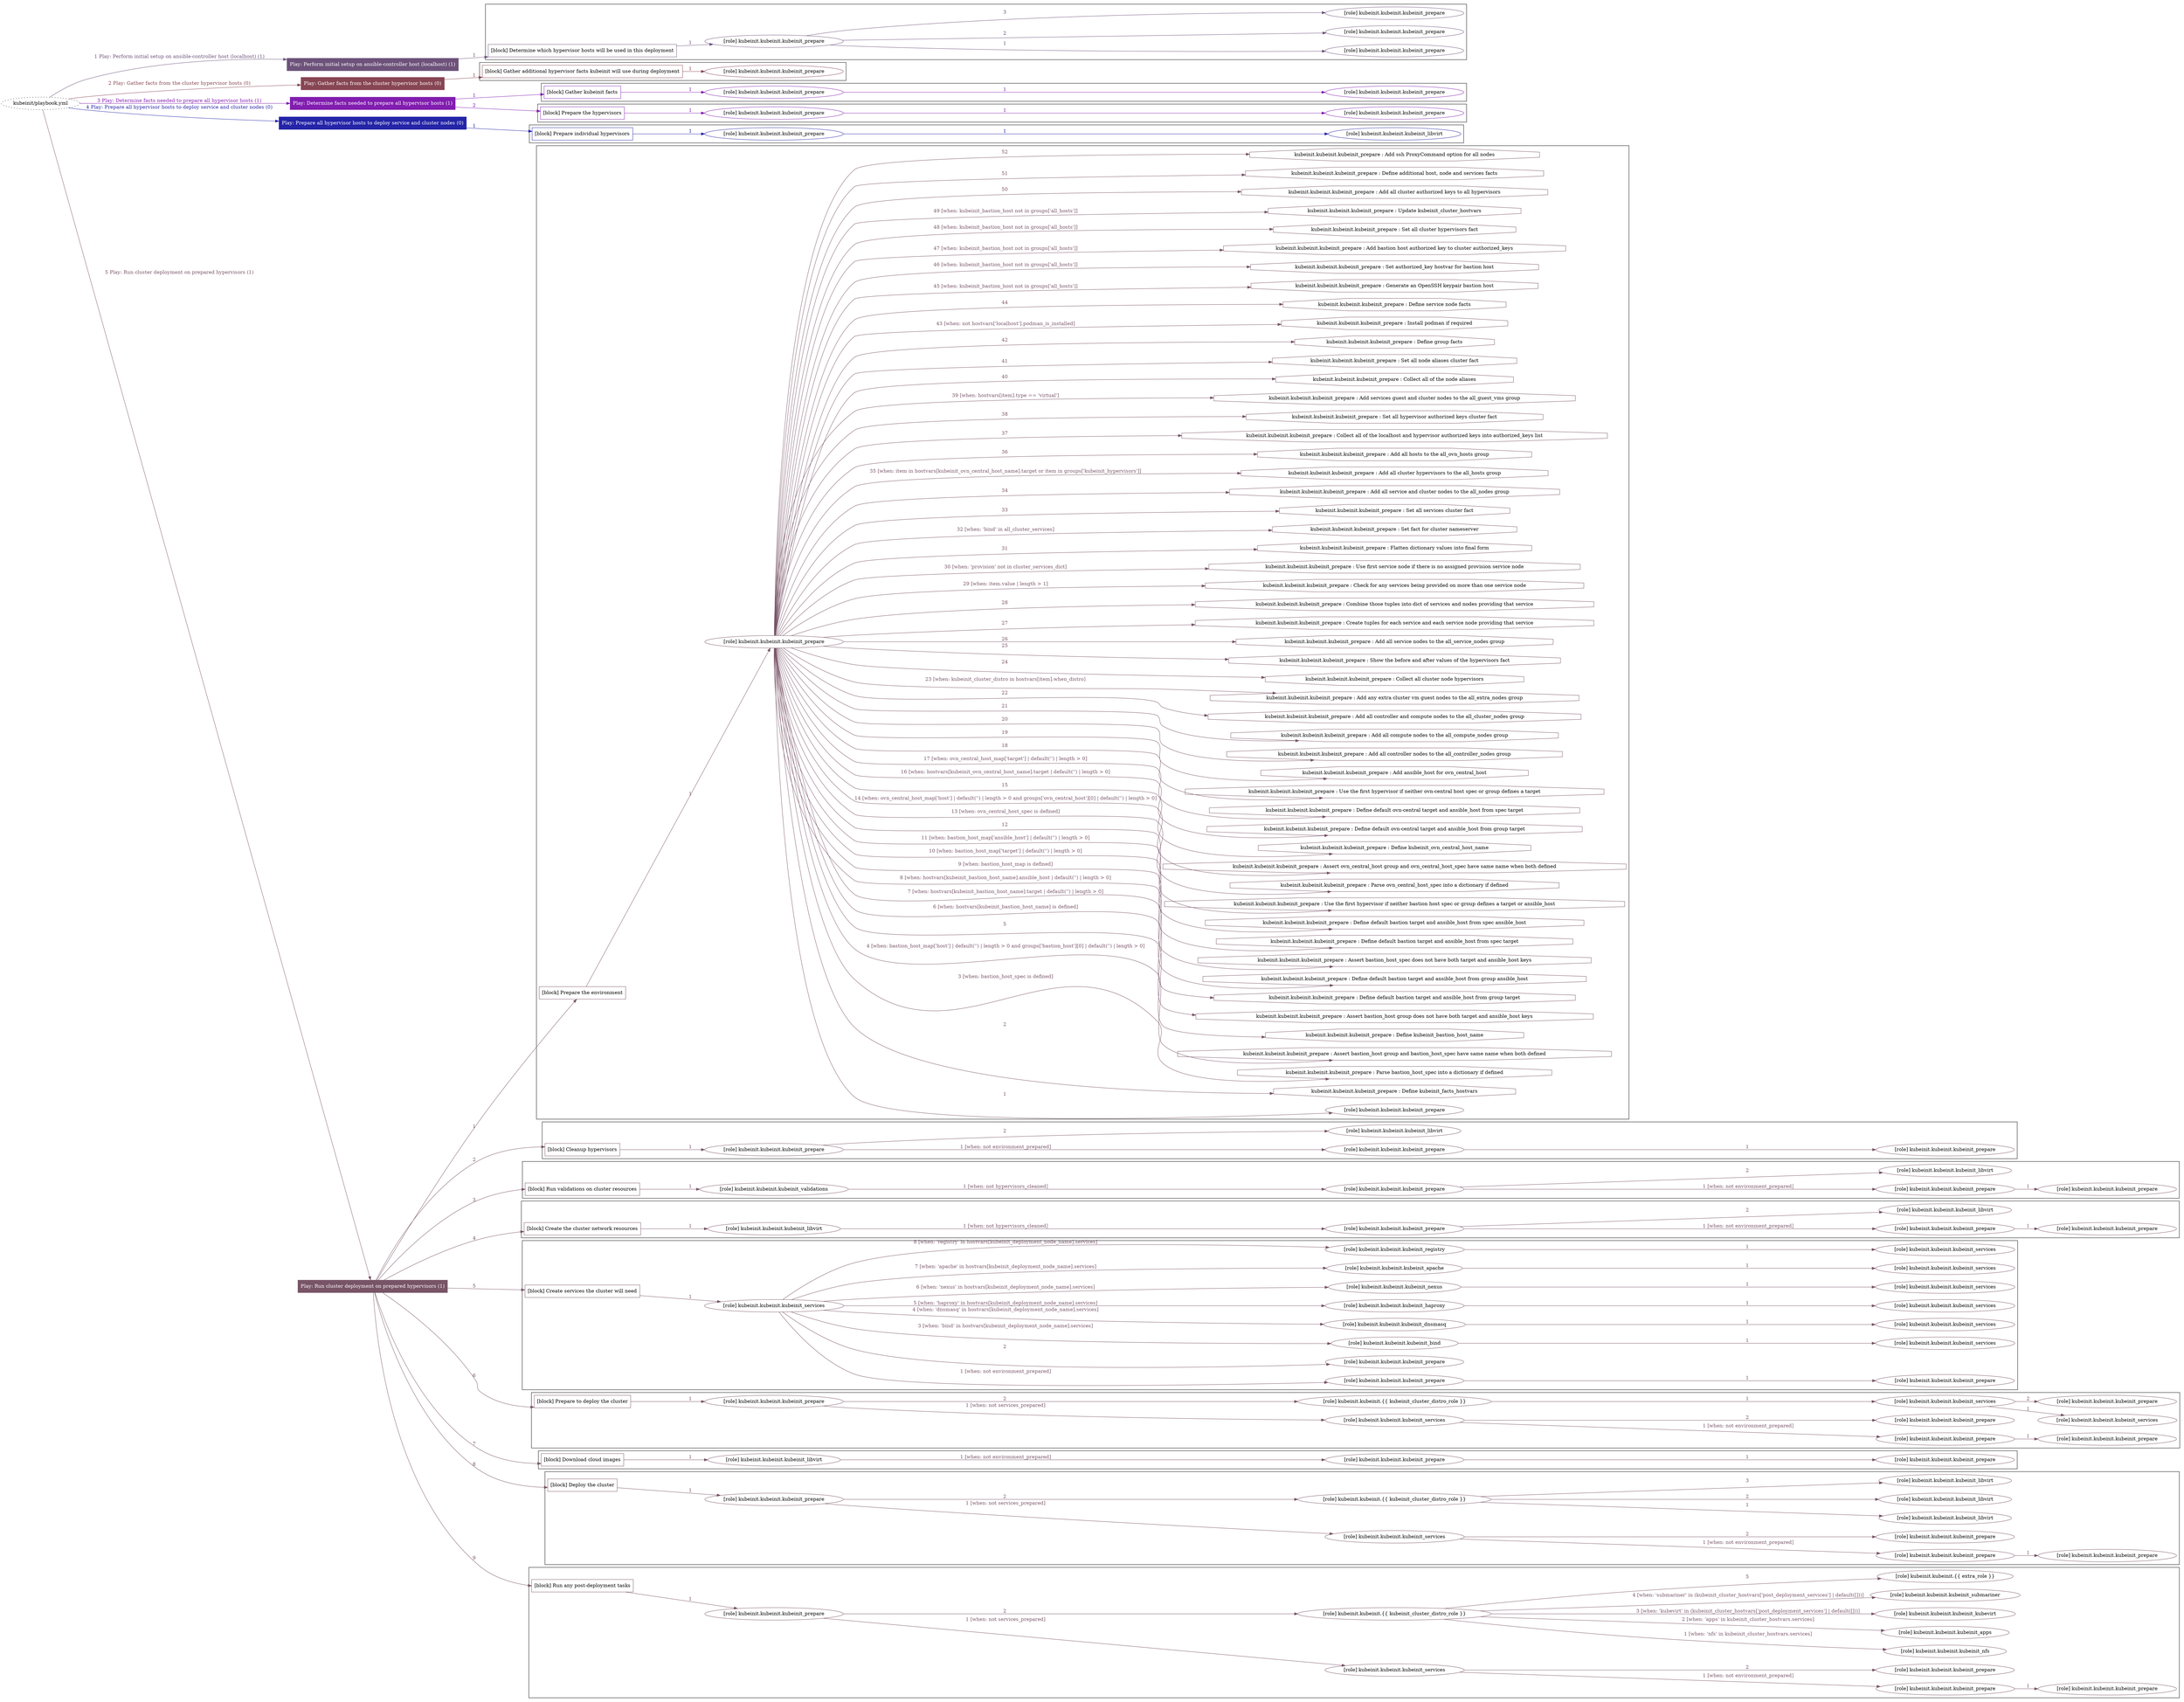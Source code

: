 digraph {
	graph [concentrate=true ordering=in rankdir=LR ratio=fill]
	edge [esep=5 sep=10]
	"kubeinit/playbook.yml" [URL="/home/runner/work/kubeinit/kubeinit/kubeinit/playbook.yml" id=playbook_f2789946 style=dotted]
	"kubeinit/playbook.yml" -> play_6dae8366 [label="1 Play: Perform initial setup on ansible-controller host (localhost) (1)" color="#6d527a" fontcolor="#6d527a" id=edge_playbook_f2789946_play_6dae8366 labeltooltip="1 Play: Perform initial setup on ansible-controller host (localhost) (1)" tooltip="1 Play: Perform initial setup on ansible-controller host (localhost) (1)"]
	subgraph "Play: Perform initial setup on ansible-controller host (localhost) (1)" {
		play_6dae8366 [label="Play: Perform initial setup on ansible-controller host (localhost) (1)" URL="/home/runner/work/kubeinit/kubeinit/kubeinit/playbook.yml" color="#6d527a" fontcolor="#ffffff" id=play_6dae8366 shape=box style=filled tooltip=localhost]
		play_6dae8366 -> block_95113e68 [label=1 color="#6d527a" fontcolor="#6d527a" id=edge_1_play_6dae8366_block_95113e68 labeltooltip=1 tooltip=1]
		subgraph cluster_block_95113e68 {
			block_95113e68 [label="[block] Determine which hypervisor hosts will be used in this deployment" URL="/home/runner/work/kubeinit/kubeinit/kubeinit/playbook.yml" color="#6d527a" id=block_95113e68 labeltooltip="Determine which hypervisor hosts will be used in this deployment" shape=box tooltip="Determine which hypervisor hosts will be used in this deployment"]
			block_95113e68 -> role_4f4fedda [label="1 " color="#6d527a" fontcolor="#6d527a" id=edge_1_block_95113e68_role_4f4fedda labeltooltip="1 " tooltip="1 "]
			subgraph "kubeinit.kubeinit.kubeinit_prepare" {
				role_4f4fedda [label="[role] kubeinit.kubeinit.kubeinit_prepare" URL="/home/runner/work/kubeinit/kubeinit/kubeinit/playbook.yml" color="#6d527a" id=role_4f4fedda tooltip="kubeinit.kubeinit.kubeinit_prepare"]
				role_4f4fedda -> role_d73e4218 [label="1 " color="#6d527a" fontcolor="#6d527a" id=edge_1_role_4f4fedda_role_d73e4218 labeltooltip="1 " tooltip="1 "]
				subgraph "kubeinit.kubeinit.kubeinit_prepare" {
					role_d73e4218 [label="[role] kubeinit.kubeinit.kubeinit_prepare" URL="/home/runner/.ansible/collections/ansible_collections/kubeinit/kubeinit/roles/kubeinit_prepare/tasks/build_hypervisors_group.yml" color="#6d527a" id=role_d73e4218 tooltip="kubeinit.kubeinit.kubeinit_prepare"]
				}
				role_4f4fedda -> role_4815be1b [label="2 " color="#6d527a" fontcolor="#6d527a" id=edge_2_role_4f4fedda_role_4815be1b labeltooltip="2 " tooltip="2 "]
				subgraph "kubeinit.kubeinit.kubeinit_prepare" {
					role_4815be1b [label="[role] kubeinit.kubeinit.kubeinit_prepare" URL="/home/runner/.ansible/collections/ansible_collections/kubeinit/kubeinit/roles/kubeinit_prepare/tasks/build_hypervisors_group.yml" color="#6d527a" id=role_4815be1b tooltip="kubeinit.kubeinit.kubeinit_prepare"]
				}
				role_4f4fedda -> role_2becae20 [label="3 " color="#6d527a" fontcolor="#6d527a" id=edge_3_role_4f4fedda_role_2becae20 labeltooltip="3 " tooltip="3 "]
				subgraph "kubeinit.kubeinit.kubeinit_prepare" {
					role_2becae20 [label="[role] kubeinit.kubeinit.kubeinit_prepare" URL="/home/runner/.ansible/collections/ansible_collections/kubeinit/kubeinit/roles/kubeinit_prepare/tasks/build_hypervisors_group.yml" color="#6d527a" id=role_2becae20 tooltip="kubeinit.kubeinit.kubeinit_prepare"]
				}
			}
		}
	}
	"kubeinit/playbook.yml" -> play_a3288b32 [label="2 Play: Gather facts from the cluster hypervisor hosts (0)" color="#874553" fontcolor="#874553" id=edge_playbook_f2789946_play_a3288b32 labeltooltip="2 Play: Gather facts from the cluster hypervisor hosts (0)" tooltip="2 Play: Gather facts from the cluster hypervisor hosts (0)"]
	subgraph "Play: Gather facts from the cluster hypervisor hosts (0)" {
		play_a3288b32 [label="Play: Gather facts from the cluster hypervisor hosts (0)" URL="/home/runner/work/kubeinit/kubeinit/kubeinit/playbook.yml" color="#874553" fontcolor="#ffffff" id=play_a3288b32 shape=box style=filled tooltip="Play: Gather facts from the cluster hypervisor hosts (0)"]
		play_a3288b32 -> block_87e095d2 [label=1 color="#874553" fontcolor="#874553" id=edge_1_play_a3288b32_block_87e095d2 labeltooltip=1 tooltip=1]
		subgraph cluster_block_87e095d2 {
			block_87e095d2 [label="[block] Gather additional hypervisor facts kubeinit will use during deployment" URL="/home/runner/work/kubeinit/kubeinit/kubeinit/playbook.yml" color="#874553" id=block_87e095d2 labeltooltip="Gather additional hypervisor facts kubeinit will use during deployment" shape=box tooltip="Gather additional hypervisor facts kubeinit will use during deployment"]
			block_87e095d2 -> role_59c10e11 [label="1 " color="#874553" fontcolor="#874553" id=edge_1_block_87e095d2_role_59c10e11 labeltooltip="1 " tooltip="1 "]
			subgraph "kubeinit.kubeinit.kubeinit_prepare" {
				role_59c10e11 [label="[role] kubeinit.kubeinit.kubeinit_prepare" URL="/home/runner/work/kubeinit/kubeinit/kubeinit/playbook.yml" color="#874553" id=role_59c10e11 tooltip="kubeinit.kubeinit.kubeinit_prepare"]
			}
		}
	}
	"kubeinit/playbook.yml" -> play_8df46a1d [label="3 Play: Determine facts needed to prepare all hypervisor hosts (1)" color="#811daf" fontcolor="#811daf" id=edge_playbook_f2789946_play_8df46a1d labeltooltip="3 Play: Determine facts needed to prepare all hypervisor hosts (1)" tooltip="3 Play: Determine facts needed to prepare all hypervisor hosts (1)"]
	subgraph "Play: Determine facts needed to prepare all hypervisor hosts (1)" {
		play_8df46a1d [label="Play: Determine facts needed to prepare all hypervisor hosts (1)" URL="/home/runner/work/kubeinit/kubeinit/kubeinit/playbook.yml" color="#811daf" fontcolor="#ffffff" id=play_8df46a1d shape=box style=filled tooltip=localhost]
		play_8df46a1d -> block_279616bc [label=1 color="#811daf" fontcolor="#811daf" id=edge_1_play_8df46a1d_block_279616bc labeltooltip=1 tooltip=1]
		subgraph cluster_block_279616bc {
			block_279616bc [label="[block] Gather kubeinit facts" URL="/home/runner/work/kubeinit/kubeinit/kubeinit/playbook.yml" color="#811daf" id=block_279616bc labeltooltip="Gather kubeinit facts" shape=box tooltip="Gather kubeinit facts"]
			block_279616bc -> role_4a7b6221 [label="1 " color="#811daf" fontcolor="#811daf" id=edge_1_block_279616bc_role_4a7b6221 labeltooltip="1 " tooltip="1 "]
			subgraph "kubeinit.kubeinit.kubeinit_prepare" {
				role_4a7b6221 [label="[role] kubeinit.kubeinit.kubeinit_prepare" URL="/home/runner/work/kubeinit/kubeinit/kubeinit/playbook.yml" color="#811daf" id=role_4a7b6221 tooltip="kubeinit.kubeinit.kubeinit_prepare"]
				role_4a7b6221 -> role_308dce77 [label="1 " color="#811daf" fontcolor="#811daf" id=edge_1_role_4a7b6221_role_308dce77 labeltooltip="1 " tooltip="1 "]
				subgraph "kubeinit.kubeinit.kubeinit_prepare" {
					role_308dce77 [label="[role] kubeinit.kubeinit.kubeinit_prepare" URL="/home/runner/.ansible/collections/ansible_collections/kubeinit/kubeinit/roles/kubeinit_prepare/tasks/gather_kubeinit_facts.yml" color="#811daf" id=role_308dce77 tooltip="kubeinit.kubeinit.kubeinit_prepare"]
				}
			}
		}
		play_8df46a1d -> block_128f918d [label=2 color="#811daf" fontcolor="#811daf" id=edge_2_play_8df46a1d_block_128f918d labeltooltip=2 tooltip=2]
		subgraph cluster_block_128f918d {
			block_128f918d [label="[block] Prepare the hypervisors" URL="/home/runner/work/kubeinit/kubeinit/kubeinit/playbook.yml" color="#811daf" id=block_128f918d labeltooltip="Prepare the hypervisors" shape=box tooltip="Prepare the hypervisors"]
			block_128f918d -> role_9b22b38a [label="1 " color="#811daf" fontcolor="#811daf" id=edge_1_block_128f918d_role_9b22b38a labeltooltip="1 " tooltip="1 "]
			subgraph "kubeinit.kubeinit.kubeinit_prepare" {
				role_9b22b38a [label="[role] kubeinit.kubeinit.kubeinit_prepare" URL="/home/runner/work/kubeinit/kubeinit/kubeinit/playbook.yml" color="#811daf" id=role_9b22b38a tooltip="kubeinit.kubeinit.kubeinit_prepare"]
				role_9b22b38a -> role_e8883a3c [label="1 " color="#811daf" fontcolor="#811daf" id=edge_1_role_9b22b38a_role_e8883a3c labeltooltip="1 " tooltip="1 "]
				subgraph "kubeinit.kubeinit.kubeinit_prepare" {
					role_e8883a3c [label="[role] kubeinit.kubeinit.kubeinit_prepare" URL="/home/runner/.ansible/collections/ansible_collections/kubeinit/kubeinit/roles/kubeinit_prepare/tasks/gather_kubeinit_facts.yml" color="#811daf" id=role_e8883a3c tooltip="kubeinit.kubeinit.kubeinit_prepare"]
				}
			}
		}
	}
	"kubeinit/playbook.yml" -> play_d8d05075 [label="4 Play: Prepare all hypervisor hosts to deploy service and cluster nodes (0)" color="#2424a8" fontcolor="#2424a8" id=edge_playbook_f2789946_play_d8d05075 labeltooltip="4 Play: Prepare all hypervisor hosts to deploy service and cluster nodes (0)" tooltip="4 Play: Prepare all hypervisor hosts to deploy service and cluster nodes (0)"]
	subgraph "Play: Prepare all hypervisor hosts to deploy service and cluster nodes (0)" {
		play_d8d05075 [label="Play: Prepare all hypervisor hosts to deploy service and cluster nodes (0)" URL="/home/runner/work/kubeinit/kubeinit/kubeinit/playbook.yml" color="#2424a8" fontcolor="#ffffff" id=play_d8d05075 shape=box style=filled tooltip="Play: Prepare all hypervisor hosts to deploy service and cluster nodes (0)"]
		play_d8d05075 -> block_d62b4a6d [label=1 color="#2424a8" fontcolor="#2424a8" id=edge_1_play_d8d05075_block_d62b4a6d labeltooltip=1 tooltip=1]
		subgraph cluster_block_d62b4a6d {
			block_d62b4a6d [label="[block] Prepare individual hypervisors" URL="/home/runner/work/kubeinit/kubeinit/kubeinit/playbook.yml" color="#2424a8" id=block_d62b4a6d labeltooltip="Prepare individual hypervisors" shape=box tooltip="Prepare individual hypervisors"]
			block_d62b4a6d -> role_e883c24e [label="1 " color="#2424a8" fontcolor="#2424a8" id=edge_1_block_d62b4a6d_role_e883c24e labeltooltip="1 " tooltip="1 "]
			subgraph "kubeinit.kubeinit.kubeinit_prepare" {
				role_e883c24e [label="[role] kubeinit.kubeinit.kubeinit_prepare" URL="/home/runner/work/kubeinit/kubeinit/kubeinit/playbook.yml" color="#2424a8" id=role_e883c24e tooltip="kubeinit.kubeinit.kubeinit_prepare"]
				role_e883c24e -> role_3da14c94 [label="1 " color="#2424a8" fontcolor="#2424a8" id=edge_1_role_e883c24e_role_3da14c94 labeltooltip="1 " tooltip="1 "]
				subgraph "kubeinit.kubeinit.kubeinit_libvirt" {
					role_3da14c94 [label="[role] kubeinit.kubeinit.kubeinit_libvirt" URL="/home/runner/.ansible/collections/ansible_collections/kubeinit/kubeinit/roles/kubeinit_prepare/tasks/prepare_hypervisor.yml" color="#2424a8" id=role_3da14c94 tooltip="kubeinit.kubeinit.kubeinit_libvirt"]
				}
			}
		}
	}
	"kubeinit/playbook.yml" -> play_d2a875f6 [label="5 Play: Run cluster deployment on prepared hypervisors (1)" color="#785467" fontcolor="#785467" id=edge_playbook_f2789946_play_d2a875f6 labeltooltip="5 Play: Run cluster deployment on prepared hypervisors (1)" tooltip="5 Play: Run cluster deployment on prepared hypervisors (1)"]
	subgraph "Play: Run cluster deployment on prepared hypervisors (1)" {
		play_d2a875f6 [label="Play: Run cluster deployment on prepared hypervisors (1)" URL="/home/runner/work/kubeinit/kubeinit/kubeinit/playbook.yml" color="#785467" fontcolor="#ffffff" id=play_d2a875f6 shape=box style=filled tooltip=localhost]
		play_d2a875f6 -> block_d9308c63 [label=1 color="#785467" fontcolor="#785467" id=edge_1_play_d2a875f6_block_d9308c63 labeltooltip=1 tooltip=1]
		subgraph cluster_block_d9308c63 {
			block_d9308c63 [label="[block] Prepare the environment" URL="/home/runner/work/kubeinit/kubeinit/kubeinit/playbook.yml" color="#785467" id=block_d9308c63 labeltooltip="Prepare the environment" shape=box tooltip="Prepare the environment"]
			block_d9308c63 -> role_82578e2c [label="1 " color="#785467" fontcolor="#785467" id=edge_1_block_d9308c63_role_82578e2c labeltooltip="1 " tooltip="1 "]
			subgraph "kubeinit.kubeinit.kubeinit_prepare" {
				role_82578e2c [label="[role] kubeinit.kubeinit.kubeinit_prepare" URL="/home/runner/work/kubeinit/kubeinit/kubeinit/playbook.yml" color="#785467" id=role_82578e2c tooltip="kubeinit.kubeinit.kubeinit_prepare"]
				role_82578e2c -> role_5e925cc1 [label="1 " color="#785467" fontcolor="#785467" id=edge_1_role_82578e2c_role_5e925cc1 labeltooltip="1 " tooltip="1 "]
				subgraph "kubeinit.kubeinit.kubeinit_prepare" {
					role_5e925cc1 [label="[role] kubeinit.kubeinit.kubeinit_prepare" URL="/home/runner/.ansible/collections/ansible_collections/kubeinit/kubeinit/roles/kubeinit_prepare/tasks/gather_kubeinit_facts.yml" color="#785467" id=role_5e925cc1 tooltip="kubeinit.kubeinit.kubeinit_prepare"]
				}
				task_4ae86158 [label="kubeinit.kubeinit.kubeinit_prepare : Define kubeinit_facts_hostvars" URL="/home/runner/.ansible/collections/ansible_collections/kubeinit/kubeinit/roles/kubeinit_prepare/tasks/main.yml" color="#785467" id=task_4ae86158 shape=octagon tooltip="kubeinit.kubeinit.kubeinit_prepare : Define kubeinit_facts_hostvars"]
				role_82578e2c -> task_4ae86158 [label="2 " color="#785467" fontcolor="#785467" id=edge_2_role_82578e2c_task_4ae86158 labeltooltip="2 " tooltip="2 "]
				task_d8d68da3 [label="kubeinit.kubeinit.kubeinit_prepare : Parse bastion_host_spec into a dictionary if defined" URL="/home/runner/.ansible/collections/ansible_collections/kubeinit/kubeinit/roles/kubeinit_prepare/tasks/main.yml" color="#785467" id=task_d8d68da3 shape=octagon tooltip="kubeinit.kubeinit.kubeinit_prepare : Parse bastion_host_spec into a dictionary if defined"]
				role_82578e2c -> task_d8d68da3 [label="3 [when: bastion_host_spec is defined]" color="#785467" fontcolor="#785467" id=edge_3_role_82578e2c_task_d8d68da3 labeltooltip="3 [when: bastion_host_spec is defined]" tooltip="3 [when: bastion_host_spec is defined]"]
				task_abe23f0f [label="kubeinit.kubeinit.kubeinit_prepare : Assert bastion_host group and bastion_host_spec have same name when both defined" URL="/home/runner/.ansible/collections/ansible_collections/kubeinit/kubeinit/roles/kubeinit_prepare/tasks/main.yml" color="#785467" id=task_abe23f0f shape=octagon tooltip="kubeinit.kubeinit.kubeinit_prepare : Assert bastion_host group and bastion_host_spec have same name when both defined"]
				role_82578e2c -> task_abe23f0f [label="4 [when: bastion_host_map['host'] | default('') | length > 0 and groups['bastion_host'][0] | default('') | length > 0]" color="#785467" fontcolor="#785467" id=edge_4_role_82578e2c_task_abe23f0f labeltooltip="4 [when: bastion_host_map['host'] | default('') | length > 0 and groups['bastion_host'][0] | default('') | length > 0]" tooltip="4 [when: bastion_host_map['host'] | default('') | length > 0 and groups['bastion_host'][0] | default('') | length > 0]"]
				task_729b24d7 [label="kubeinit.kubeinit.kubeinit_prepare : Define kubeinit_bastion_host_name" URL="/home/runner/.ansible/collections/ansible_collections/kubeinit/kubeinit/roles/kubeinit_prepare/tasks/main.yml" color="#785467" id=task_729b24d7 shape=octagon tooltip="kubeinit.kubeinit.kubeinit_prepare : Define kubeinit_bastion_host_name"]
				role_82578e2c -> task_729b24d7 [label="5 " color="#785467" fontcolor="#785467" id=edge_5_role_82578e2c_task_729b24d7 labeltooltip="5 " tooltip="5 "]
				task_206e6728 [label="kubeinit.kubeinit.kubeinit_prepare : Assert bastion_host group does not have both target and ansible_host keys" URL="/home/runner/.ansible/collections/ansible_collections/kubeinit/kubeinit/roles/kubeinit_prepare/tasks/main.yml" color="#785467" id=task_206e6728 shape=octagon tooltip="kubeinit.kubeinit.kubeinit_prepare : Assert bastion_host group does not have both target and ansible_host keys"]
				role_82578e2c -> task_206e6728 [label="6 [when: hostvars[kubeinit_bastion_host_name] is defined]" color="#785467" fontcolor="#785467" id=edge_6_role_82578e2c_task_206e6728 labeltooltip="6 [when: hostvars[kubeinit_bastion_host_name] is defined]" tooltip="6 [when: hostvars[kubeinit_bastion_host_name] is defined]"]
				task_8bd7fe6e [label="kubeinit.kubeinit.kubeinit_prepare : Define default bastion target and ansible_host from group target" URL="/home/runner/.ansible/collections/ansible_collections/kubeinit/kubeinit/roles/kubeinit_prepare/tasks/main.yml" color="#785467" id=task_8bd7fe6e shape=octagon tooltip="kubeinit.kubeinit.kubeinit_prepare : Define default bastion target and ansible_host from group target"]
				role_82578e2c -> task_8bd7fe6e [label="7 [when: hostvars[kubeinit_bastion_host_name].target | default('') | length > 0]" color="#785467" fontcolor="#785467" id=edge_7_role_82578e2c_task_8bd7fe6e labeltooltip="7 [when: hostvars[kubeinit_bastion_host_name].target | default('') | length > 0]" tooltip="7 [when: hostvars[kubeinit_bastion_host_name].target | default('') | length > 0]"]
				task_d1375dba [label="kubeinit.kubeinit.kubeinit_prepare : Define default bastion target and ansible_host from group ansible_host" URL="/home/runner/.ansible/collections/ansible_collections/kubeinit/kubeinit/roles/kubeinit_prepare/tasks/main.yml" color="#785467" id=task_d1375dba shape=octagon tooltip="kubeinit.kubeinit.kubeinit_prepare : Define default bastion target and ansible_host from group ansible_host"]
				role_82578e2c -> task_d1375dba [label="8 [when: hostvars[kubeinit_bastion_host_name].ansible_host | default('') | length > 0]" color="#785467" fontcolor="#785467" id=edge_8_role_82578e2c_task_d1375dba labeltooltip="8 [when: hostvars[kubeinit_bastion_host_name].ansible_host | default('') | length > 0]" tooltip="8 [when: hostvars[kubeinit_bastion_host_name].ansible_host | default('') | length > 0]"]
				task_aa3e55cb [label="kubeinit.kubeinit.kubeinit_prepare : Assert bastion_host_spec does not have both target and ansible_host keys" URL="/home/runner/.ansible/collections/ansible_collections/kubeinit/kubeinit/roles/kubeinit_prepare/tasks/main.yml" color="#785467" id=task_aa3e55cb shape=octagon tooltip="kubeinit.kubeinit.kubeinit_prepare : Assert bastion_host_spec does not have both target and ansible_host keys"]
				role_82578e2c -> task_aa3e55cb [label="9 [when: bastion_host_map is defined]" color="#785467" fontcolor="#785467" id=edge_9_role_82578e2c_task_aa3e55cb labeltooltip="9 [when: bastion_host_map is defined]" tooltip="9 [when: bastion_host_map is defined]"]
				task_f3d16bd8 [label="kubeinit.kubeinit.kubeinit_prepare : Define default bastion target and ansible_host from spec target" URL="/home/runner/.ansible/collections/ansible_collections/kubeinit/kubeinit/roles/kubeinit_prepare/tasks/main.yml" color="#785467" id=task_f3d16bd8 shape=octagon tooltip="kubeinit.kubeinit.kubeinit_prepare : Define default bastion target and ansible_host from spec target"]
				role_82578e2c -> task_f3d16bd8 [label="10 [when: bastion_host_map['target'] | default('') | length > 0]" color="#785467" fontcolor="#785467" id=edge_10_role_82578e2c_task_f3d16bd8 labeltooltip="10 [when: bastion_host_map['target'] | default('') | length > 0]" tooltip="10 [when: bastion_host_map['target'] | default('') | length > 0]"]
				task_0bbb220b [label="kubeinit.kubeinit.kubeinit_prepare : Define default bastion target and ansible_host from spec ansible_host" URL="/home/runner/.ansible/collections/ansible_collections/kubeinit/kubeinit/roles/kubeinit_prepare/tasks/main.yml" color="#785467" id=task_0bbb220b shape=octagon tooltip="kubeinit.kubeinit.kubeinit_prepare : Define default bastion target and ansible_host from spec ansible_host"]
				role_82578e2c -> task_0bbb220b [label="11 [when: bastion_host_map['ansible_host'] | default('') | length > 0]" color="#785467" fontcolor="#785467" id=edge_11_role_82578e2c_task_0bbb220b labeltooltip="11 [when: bastion_host_map['ansible_host'] | default('') | length > 0]" tooltip="11 [when: bastion_host_map['ansible_host'] | default('') | length > 0]"]
				task_49839a02 [label="kubeinit.kubeinit.kubeinit_prepare : Use the first hypervisor if neither bastion host spec or group defines a target or ansible_host" URL="/home/runner/.ansible/collections/ansible_collections/kubeinit/kubeinit/roles/kubeinit_prepare/tasks/main.yml" color="#785467" id=task_49839a02 shape=octagon tooltip="kubeinit.kubeinit.kubeinit_prepare : Use the first hypervisor if neither bastion host spec or group defines a target or ansible_host"]
				role_82578e2c -> task_49839a02 [label="12 " color="#785467" fontcolor="#785467" id=edge_12_role_82578e2c_task_49839a02 labeltooltip="12 " tooltip="12 "]
				task_0f165901 [label="kubeinit.kubeinit.kubeinit_prepare : Parse ovn_central_host_spec into a dictionary if defined" URL="/home/runner/.ansible/collections/ansible_collections/kubeinit/kubeinit/roles/kubeinit_prepare/tasks/main.yml" color="#785467" id=task_0f165901 shape=octagon tooltip="kubeinit.kubeinit.kubeinit_prepare : Parse ovn_central_host_spec into a dictionary if defined"]
				role_82578e2c -> task_0f165901 [label="13 [when: ovn_central_host_spec is defined]" color="#785467" fontcolor="#785467" id=edge_13_role_82578e2c_task_0f165901 labeltooltip="13 [when: ovn_central_host_spec is defined]" tooltip="13 [when: ovn_central_host_spec is defined]"]
				task_aa802e21 [label="kubeinit.kubeinit.kubeinit_prepare : Assert ovn_central_host group and ovn_central_host_spec have same name when both defined" URL="/home/runner/.ansible/collections/ansible_collections/kubeinit/kubeinit/roles/kubeinit_prepare/tasks/main.yml" color="#785467" id=task_aa802e21 shape=octagon tooltip="kubeinit.kubeinit.kubeinit_prepare : Assert ovn_central_host group and ovn_central_host_spec have same name when both defined"]
				role_82578e2c -> task_aa802e21 [label="14 [when: ovn_central_host_map['host'] | default('') | length > 0 and groups['ovn_central_host'][0] | default('') | length > 0]" color="#785467" fontcolor="#785467" id=edge_14_role_82578e2c_task_aa802e21 labeltooltip="14 [when: ovn_central_host_map['host'] | default('') | length > 0 and groups['ovn_central_host'][0] | default('') | length > 0]" tooltip="14 [when: ovn_central_host_map['host'] | default('') | length > 0 and groups['ovn_central_host'][0] | default('') | length > 0]"]
				task_a1309272 [label="kubeinit.kubeinit.kubeinit_prepare : Define kubeinit_ovn_central_host_name" URL="/home/runner/.ansible/collections/ansible_collections/kubeinit/kubeinit/roles/kubeinit_prepare/tasks/main.yml" color="#785467" id=task_a1309272 shape=octagon tooltip="kubeinit.kubeinit.kubeinit_prepare : Define kubeinit_ovn_central_host_name"]
				role_82578e2c -> task_a1309272 [label="15 " color="#785467" fontcolor="#785467" id=edge_15_role_82578e2c_task_a1309272 labeltooltip="15 " tooltip="15 "]
				task_8c01ddda [label="kubeinit.kubeinit.kubeinit_prepare : Define default ovn-central target and ansible_host from group target" URL="/home/runner/.ansible/collections/ansible_collections/kubeinit/kubeinit/roles/kubeinit_prepare/tasks/main.yml" color="#785467" id=task_8c01ddda shape=octagon tooltip="kubeinit.kubeinit.kubeinit_prepare : Define default ovn-central target and ansible_host from group target"]
				role_82578e2c -> task_8c01ddda [label="16 [when: hostvars[kubeinit_ovn_central_host_name].target | default('') | length > 0]" color="#785467" fontcolor="#785467" id=edge_16_role_82578e2c_task_8c01ddda labeltooltip="16 [when: hostvars[kubeinit_ovn_central_host_name].target | default('') | length > 0]" tooltip="16 [when: hostvars[kubeinit_ovn_central_host_name].target | default('') | length > 0]"]
				task_48c92ec0 [label="kubeinit.kubeinit.kubeinit_prepare : Define default ovn-central target and ansible_host from spec target" URL="/home/runner/.ansible/collections/ansible_collections/kubeinit/kubeinit/roles/kubeinit_prepare/tasks/main.yml" color="#785467" id=task_48c92ec0 shape=octagon tooltip="kubeinit.kubeinit.kubeinit_prepare : Define default ovn-central target and ansible_host from spec target"]
				role_82578e2c -> task_48c92ec0 [label="17 [when: ovn_central_host_map['target'] | default('') | length > 0]" color="#785467" fontcolor="#785467" id=edge_17_role_82578e2c_task_48c92ec0 labeltooltip="17 [when: ovn_central_host_map['target'] | default('') | length > 0]" tooltip="17 [when: ovn_central_host_map['target'] | default('') | length > 0]"]
				task_d85e51d1 [label="kubeinit.kubeinit.kubeinit_prepare : Use the first hypervisor if neither ovn-central host spec or group defines a target" URL="/home/runner/.ansible/collections/ansible_collections/kubeinit/kubeinit/roles/kubeinit_prepare/tasks/main.yml" color="#785467" id=task_d85e51d1 shape=octagon tooltip="kubeinit.kubeinit.kubeinit_prepare : Use the first hypervisor if neither ovn-central host spec or group defines a target"]
				role_82578e2c -> task_d85e51d1 [label="18 " color="#785467" fontcolor="#785467" id=edge_18_role_82578e2c_task_d85e51d1 labeltooltip="18 " tooltip="18 "]
				task_704af9ea [label="kubeinit.kubeinit.kubeinit_prepare : Add ansible_host for ovn_central_host" URL="/home/runner/.ansible/collections/ansible_collections/kubeinit/kubeinit/roles/kubeinit_prepare/tasks/main.yml" color="#785467" id=task_704af9ea shape=octagon tooltip="kubeinit.kubeinit.kubeinit_prepare : Add ansible_host for ovn_central_host"]
				role_82578e2c -> task_704af9ea [label="19 " color="#785467" fontcolor="#785467" id=edge_19_role_82578e2c_task_704af9ea labeltooltip="19 " tooltip="19 "]
				task_47f28c02 [label="kubeinit.kubeinit.kubeinit_prepare : Add all controller nodes to the all_controller_nodes group" URL="/home/runner/.ansible/collections/ansible_collections/kubeinit/kubeinit/roles/kubeinit_prepare/tasks/prepare_groups.yml" color="#785467" id=task_47f28c02 shape=octagon tooltip="kubeinit.kubeinit.kubeinit_prepare : Add all controller nodes to the all_controller_nodes group"]
				role_82578e2c -> task_47f28c02 [label="20 " color="#785467" fontcolor="#785467" id=edge_20_role_82578e2c_task_47f28c02 labeltooltip="20 " tooltip="20 "]
				task_df153d1d [label="kubeinit.kubeinit.kubeinit_prepare : Add all compute nodes to the all_compute_nodes group" URL="/home/runner/.ansible/collections/ansible_collections/kubeinit/kubeinit/roles/kubeinit_prepare/tasks/prepare_groups.yml" color="#785467" id=task_df153d1d shape=octagon tooltip="kubeinit.kubeinit.kubeinit_prepare : Add all compute nodes to the all_compute_nodes group"]
				role_82578e2c -> task_df153d1d [label="21 " color="#785467" fontcolor="#785467" id=edge_21_role_82578e2c_task_df153d1d labeltooltip="21 " tooltip="21 "]
				task_a3131221 [label="kubeinit.kubeinit.kubeinit_prepare : Add all controller and compute nodes to the all_cluster_nodes group" URL="/home/runner/.ansible/collections/ansible_collections/kubeinit/kubeinit/roles/kubeinit_prepare/tasks/prepare_groups.yml" color="#785467" id=task_a3131221 shape=octagon tooltip="kubeinit.kubeinit.kubeinit_prepare : Add all controller and compute nodes to the all_cluster_nodes group"]
				role_82578e2c -> task_a3131221 [label="22 " color="#785467" fontcolor="#785467" id=edge_22_role_82578e2c_task_a3131221 labeltooltip="22 " tooltip="22 "]
				task_7217b63d [label="kubeinit.kubeinit.kubeinit_prepare : Add any extra cluster vm guest nodes to the all_extra_nodes group" URL="/home/runner/.ansible/collections/ansible_collections/kubeinit/kubeinit/roles/kubeinit_prepare/tasks/prepare_groups.yml" color="#785467" id=task_7217b63d shape=octagon tooltip="kubeinit.kubeinit.kubeinit_prepare : Add any extra cluster vm guest nodes to the all_extra_nodes group"]
				role_82578e2c -> task_7217b63d [label="23 [when: kubeinit_cluster_distro in hostvars[item].when_distro]" color="#785467" fontcolor="#785467" id=edge_23_role_82578e2c_task_7217b63d labeltooltip="23 [when: kubeinit_cluster_distro in hostvars[item].when_distro]" tooltip="23 [when: kubeinit_cluster_distro in hostvars[item].when_distro]"]
				task_10a34e93 [label="kubeinit.kubeinit.kubeinit_prepare : Collect all cluster node hypervisors" URL="/home/runner/.ansible/collections/ansible_collections/kubeinit/kubeinit/roles/kubeinit_prepare/tasks/prepare_groups.yml" color="#785467" id=task_10a34e93 shape=octagon tooltip="kubeinit.kubeinit.kubeinit_prepare : Collect all cluster node hypervisors"]
				role_82578e2c -> task_10a34e93 [label="24 " color="#785467" fontcolor="#785467" id=edge_24_role_82578e2c_task_10a34e93 labeltooltip="24 " tooltip="24 "]
				task_d937b1d0 [label="kubeinit.kubeinit.kubeinit_prepare : Show the before and after values of the hypervisors fact" URL="/home/runner/.ansible/collections/ansible_collections/kubeinit/kubeinit/roles/kubeinit_prepare/tasks/prepare_groups.yml" color="#785467" id=task_d937b1d0 shape=octagon tooltip="kubeinit.kubeinit.kubeinit_prepare : Show the before and after values of the hypervisors fact"]
				role_82578e2c -> task_d937b1d0 [label="25 " color="#785467" fontcolor="#785467" id=edge_25_role_82578e2c_task_d937b1d0 labeltooltip="25 " tooltip="25 "]
				task_8987284e [label="kubeinit.kubeinit.kubeinit_prepare : Add all service nodes to the all_service_nodes group" URL="/home/runner/.ansible/collections/ansible_collections/kubeinit/kubeinit/roles/kubeinit_prepare/tasks/prepare_groups.yml" color="#785467" id=task_8987284e shape=octagon tooltip="kubeinit.kubeinit.kubeinit_prepare : Add all service nodes to the all_service_nodes group"]
				role_82578e2c -> task_8987284e [label="26 " color="#785467" fontcolor="#785467" id=edge_26_role_82578e2c_task_8987284e labeltooltip="26 " tooltip="26 "]
				task_db5c21c6 [label="kubeinit.kubeinit.kubeinit_prepare : Create tuples for each service and each service node providing that service" URL="/home/runner/.ansible/collections/ansible_collections/kubeinit/kubeinit/roles/kubeinit_prepare/tasks/prepare_groups.yml" color="#785467" id=task_db5c21c6 shape=octagon tooltip="kubeinit.kubeinit.kubeinit_prepare : Create tuples for each service and each service node providing that service"]
				role_82578e2c -> task_db5c21c6 [label="27 " color="#785467" fontcolor="#785467" id=edge_27_role_82578e2c_task_db5c21c6 labeltooltip="27 " tooltip="27 "]
				task_c241c042 [label="kubeinit.kubeinit.kubeinit_prepare : Combine those tuples into dict of services and nodes providing that service" URL="/home/runner/.ansible/collections/ansible_collections/kubeinit/kubeinit/roles/kubeinit_prepare/tasks/prepare_groups.yml" color="#785467" id=task_c241c042 shape=octagon tooltip="kubeinit.kubeinit.kubeinit_prepare : Combine those tuples into dict of services and nodes providing that service"]
				role_82578e2c -> task_c241c042 [label="28 " color="#785467" fontcolor="#785467" id=edge_28_role_82578e2c_task_c241c042 labeltooltip="28 " tooltip="28 "]
				task_b06fd8dd [label="kubeinit.kubeinit.kubeinit_prepare : Check for any services being provided on more than one service node" URL="/home/runner/.ansible/collections/ansible_collections/kubeinit/kubeinit/roles/kubeinit_prepare/tasks/prepare_groups.yml" color="#785467" id=task_b06fd8dd shape=octagon tooltip="kubeinit.kubeinit.kubeinit_prepare : Check for any services being provided on more than one service node"]
				role_82578e2c -> task_b06fd8dd [label="29 [when: item.value | length > 1]" color="#785467" fontcolor="#785467" id=edge_29_role_82578e2c_task_b06fd8dd labeltooltip="29 [when: item.value | length > 1]" tooltip="29 [when: item.value | length > 1]"]
				task_48ad534e [label="kubeinit.kubeinit.kubeinit_prepare : Use first service node if there is no assigned provision service node" URL="/home/runner/.ansible/collections/ansible_collections/kubeinit/kubeinit/roles/kubeinit_prepare/tasks/prepare_groups.yml" color="#785467" id=task_48ad534e shape=octagon tooltip="kubeinit.kubeinit.kubeinit_prepare : Use first service node if there is no assigned provision service node"]
				role_82578e2c -> task_48ad534e [label="30 [when: 'provision' not in cluster_services_dict]" color="#785467" fontcolor="#785467" id=edge_30_role_82578e2c_task_48ad534e labeltooltip="30 [when: 'provision' not in cluster_services_dict]" tooltip="30 [when: 'provision' not in cluster_services_dict]"]
				task_cd2fba07 [label="kubeinit.kubeinit.kubeinit_prepare : Flatten dictionary values into final form" URL="/home/runner/.ansible/collections/ansible_collections/kubeinit/kubeinit/roles/kubeinit_prepare/tasks/prepare_groups.yml" color="#785467" id=task_cd2fba07 shape=octagon tooltip="kubeinit.kubeinit.kubeinit_prepare : Flatten dictionary values into final form"]
				role_82578e2c -> task_cd2fba07 [label="31 " color="#785467" fontcolor="#785467" id=edge_31_role_82578e2c_task_cd2fba07 labeltooltip="31 " tooltip="31 "]
				task_8f9696f7 [label="kubeinit.kubeinit.kubeinit_prepare : Set fact for cluster nameserver" URL="/home/runner/.ansible/collections/ansible_collections/kubeinit/kubeinit/roles/kubeinit_prepare/tasks/prepare_groups.yml" color="#785467" id=task_8f9696f7 shape=octagon tooltip="kubeinit.kubeinit.kubeinit_prepare : Set fact for cluster nameserver"]
				role_82578e2c -> task_8f9696f7 [label="32 [when: 'bind' in all_cluster_services]" color="#785467" fontcolor="#785467" id=edge_32_role_82578e2c_task_8f9696f7 labeltooltip="32 [when: 'bind' in all_cluster_services]" tooltip="32 [when: 'bind' in all_cluster_services]"]
				task_dc190e20 [label="kubeinit.kubeinit.kubeinit_prepare : Set all services cluster fact" URL="/home/runner/.ansible/collections/ansible_collections/kubeinit/kubeinit/roles/kubeinit_prepare/tasks/prepare_groups.yml" color="#785467" id=task_dc190e20 shape=octagon tooltip="kubeinit.kubeinit.kubeinit_prepare : Set all services cluster fact"]
				role_82578e2c -> task_dc190e20 [label="33 " color="#785467" fontcolor="#785467" id=edge_33_role_82578e2c_task_dc190e20 labeltooltip="33 " tooltip="33 "]
				task_035a0443 [label="kubeinit.kubeinit.kubeinit_prepare : Add all service and cluster nodes to the all_nodes group" URL="/home/runner/.ansible/collections/ansible_collections/kubeinit/kubeinit/roles/kubeinit_prepare/tasks/prepare_groups.yml" color="#785467" id=task_035a0443 shape=octagon tooltip="kubeinit.kubeinit.kubeinit_prepare : Add all service and cluster nodes to the all_nodes group"]
				role_82578e2c -> task_035a0443 [label="34 " color="#785467" fontcolor="#785467" id=edge_34_role_82578e2c_task_035a0443 labeltooltip="34 " tooltip="34 "]
				task_a7a81991 [label="kubeinit.kubeinit.kubeinit_prepare : Add all cluster hypervisors to the all_hosts group" URL="/home/runner/.ansible/collections/ansible_collections/kubeinit/kubeinit/roles/kubeinit_prepare/tasks/prepare_groups.yml" color="#785467" id=task_a7a81991 shape=octagon tooltip="kubeinit.kubeinit.kubeinit_prepare : Add all cluster hypervisors to the all_hosts group"]
				role_82578e2c -> task_a7a81991 [label="35 [when: item in hostvars[kubeinit_ovn_central_host_name].target or item in groups['kubeinit_hypervisors']]" color="#785467" fontcolor="#785467" id=edge_35_role_82578e2c_task_a7a81991 labeltooltip="35 [when: item in hostvars[kubeinit_ovn_central_host_name].target or item in groups['kubeinit_hypervisors']]" tooltip="35 [when: item in hostvars[kubeinit_ovn_central_host_name].target or item in groups['kubeinit_hypervisors']]"]
				task_911e388b [label="kubeinit.kubeinit.kubeinit_prepare : Add all hosts to the all_ovn_hosts group" URL="/home/runner/.ansible/collections/ansible_collections/kubeinit/kubeinit/roles/kubeinit_prepare/tasks/prepare_groups.yml" color="#785467" id=task_911e388b shape=octagon tooltip="kubeinit.kubeinit.kubeinit_prepare : Add all hosts to the all_ovn_hosts group"]
				role_82578e2c -> task_911e388b [label="36 " color="#785467" fontcolor="#785467" id=edge_36_role_82578e2c_task_911e388b labeltooltip="36 " tooltip="36 "]
				task_2fae5d61 [label="kubeinit.kubeinit.kubeinit_prepare : Collect all of the localhost and hypervisor authorized keys into authorized_keys list" URL="/home/runner/.ansible/collections/ansible_collections/kubeinit/kubeinit/roles/kubeinit_prepare/tasks/prepare_groups.yml" color="#785467" id=task_2fae5d61 shape=octagon tooltip="kubeinit.kubeinit.kubeinit_prepare : Collect all of the localhost and hypervisor authorized keys into authorized_keys list"]
				role_82578e2c -> task_2fae5d61 [label="37 " color="#785467" fontcolor="#785467" id=edge_37_role_82578e2c_task_2fae5d61 labeltooltip="37 " tooltip="37 "]
				task_bc1cd530 [label="kubeinit.kubeinit.kubeinit_prepare : Set all hypervisor authorized keys cluster fact" URL="/home/runner/.ansible/collections/ansible_collections/kubeinit/kubeinit/roles/kubeinit_prepare/tasks/prepare_groups.yml" color="#785467" id=task_bc1cd530 shape=octagon tooltip="kubeinit.kubeinit.kubeinit_prepare : Set all hypervisor authorized keys cluster fact"]
				role_82578e2c -> task_bc1cd530 [label="38 " color="#785467" fontcolor="#785467" id=edge_38_role_82578e2c_task_bc1cd530 labeltooltip="38 " tooltip="38 "]
				task_3b3306db [label="kubeinit.kubeinit.kubeinit_prepare : Add services guest and cluster nodes to the all_guest_vms group" URL="/home/runner/.ansible/collections/ansible_collections/kubeinit/kubeinit/roles/kubeinit_prepare/tasks/prepare_groups.yml" color="#785467" id=task_3b3306db shape=octagon tooltip="kubeinit.kubeinit.kubeinit_prepare : Add services guest and cluster nodes to the all_guest_vms group"]
				role_82578e2c -> task_3b3306db [label="39 [when: hostvars[item].type == 'virtual']" color="#785467" fontcolor="#785467" id=edge_39_role_82578e2c_task_3b3306db labeltooltip="39 [when: hostvars[item].type == 'virtual']" tooltip="39 [when: hostvars[item].type == 'virtual']"]
				task_b25087e8 [label="kubeinit.kubeinit.kubeinit_prepare : Collect all of the node aliases" URL="/home/runner/.ansible/collections/ansible_collections/kubeinit/kubeinit/roles/kubeinit_prepare/tasks/prepare_groups.yml" color="#785467" id=task_b25087e8 shape=octagon tooltip="kubeinit.kubeinit.kubeinit_prepare : Collect all of the node aliases"]
				role_82578e2c -> task_b25087e8 [label="40 " color="#785467" fontcolor="#785467" id=edge_40_role_82578e2c_task_b25087e8 labeltooltip="40 " tooltip="40 "]
				task_193331e0 [label="kubeinit.kubeinit.kubeinit_prepare : Set all node aliases cluster fact" URL="/home/runner/.ansible/collections/ansible_collections/kubeinit/kubeinit/roles/kubeinit_prepare/tasks/prepare_groups.yml" color="#785467" id=task_193331e0 shape=octagon tooltip="kubeinit.kubeinit.kubeinit_prepare : Set all node aliases cluster fact"]
				role_82578e2c -> task_193331e0 [label="41 " color="#785467" fontcolor="#785467" id=edge_41_role_82578e2c_task_193331e0 labeltooltip="41 " tooltip="41 "]
				task_7efe0cd3 [label="kubeinit.kubeinit.kubeinit_prepare : Define group facts" URL="/home/runner/.ansible/collections/ansible_collections/kubeinit/kubeinit/roles/kubeinit_prepare/tasks/main.yml" color="#785467" id=task_7efe0cd3 shape=octagon tooltip="kubeinit.kubeinit.kubeinit_prepare : Define group facts"]
				role_82578e2c -> task_7efe0cd3 [label="42 " color="#785467" fontcolor="#785467" id=edge_42_role_82578e2c_task_7efe0cd3 labeltooltip="42 " tooltip="42 "]
				task_025552ae [label="kubeinit.kubeinit.kubeinit_prepare : Install podman if required" URL="/home/runner/.ansible/collections/ansible_collections/kubeinit/kubeinit/roles/kubeinit_prepare/tasks/main.yml" color="#785467" id=task_025552ae shape=octagon tooltip="kubeinit.kubeinit.kubeinit_prepare : Install podman if required"]
				role_82578e2c -> task_025552ae [label="43 [when: not hostvars['localhost'].podman_is_installed]" color="#785467" fontcolor="#785467" id=edge_43_role_82578e2c_task_025552ae labeltooltip="43 [when: not hostvars['localhost'].podman_is_installed]" tooltip="43 [when: not hostvars['localhost'].podman_is_installed]"]
				task_2f4d9b69 [label="kubeinit.kubeinit.kubeinit_prepare : Define service node facts" URL="/home/runner/.ansible/collections/ansible_collections/kubeinit/kubeinit/roles/kubeinit_prepare/tasks/main.yml" color="#785467" id=task_2f4d9b69 shape=octagon tooltip="kubeinit.kubeinit.kubeinit_prepare : Define service node facts"]
				role_82578e2c -> task_2f4d9b69 [label="44 " color="#785467" fontcolor="#785467" id=edge_44_role_82578e2c_task_2f4d9b69 labeltooltip="44 " tooltip="44 "]
				task_9d5a55c5 [label="kubeinit.kubeinit.kubeinit_prepare : Generate an OpenSSH keypair bastion host" URL="/home/runner/.ansible/collections/ansible_collections/kubeinit/kubeinit/roles/kubeinit_prepare/tasks/main.yml" color="#785467" id=task_9d5a55c5 shape=octagon tooltip="kubeinit.kubeinit.kubeinit_prepare : Generate an OpenSSH keypair bastion host"]
				role_82578e2c -> task_9d5a55c5 [label="45 [when: kubeinit_bastion_host not in groups['all_hosts']]" color="#785467" fontcolor="#785467" id=edge_45_role_82578e2c_task_9d5a55c5 labeltooltip="45 [when: kubeinit_bastion_host not in groups['all_hosts']]" tooltip="45 [when: kubeinit_bastion_host not in groups['all_hosts']]"]
				task_38a96016 [label="kubeinit.kubeinit.kubeinit_prepare : Set authorized_key hostvar for bastion host" URL="/home/runner/.ansible/collections/ansible_collections/kubeinit/kubeinit/roles/kubeinit_prepare/tasks/main.yml" color="#785467" id=task_38a96016 shape=octagon tooltip="kubeinit.kubeinit.kubeinit_prepare : Set authorized_key hostvar for bastion host"]
				role_82578e2c -> task_38a96016 [label="46 [when: kubeinit_bastion_host not in groups['all_hosts']]" color="#785467" fontcolor="#785467" id=edge_46_role_82578e2c_task_38a96016 labeltooltip="46 [when: kubeinit_bastion_host not in groups['all_hosts']]" tooltip="46 [when: kubeinit_bastion_host not in groups['all_hosts']]"]
				task_8556f0eb [label="kubeinit.kubeinit.kubeinit_prepare : Add bastion host authorized key to cluster authorized_keys" URL="/home/runner/.ansible/collections/ansible_collections/kubeinit/kubeinit/roles/kubeinit_prepare/tasks/main.yml" color="#785467" id=task_8556f0eb shape=octagon tooltip="kubeinit.kubeinit.kubeinit_prepare : Add bastion host authorized key to cluster authorized_keys"]
				role_82578e2c -> task_8556f0eb [label="47 [when: kubeinit_bastion_host not in groups['all_hosts']]" color="#785467" fontcolor="#785467" id=edge_47_role_82578e2c_task_8556f0eb labeltooltip="47 [when: kubeinit_bastion_host not in groups['all_hosts']]" tooltip="47 [when: kubeinit_bastion_host not in groups['all_hosts']]"]
				task_c4a4cfe7 [label="kubeinit.kubeinit.kubeinit_prepare : Set all cluster hypervisors fact" URL="/home/runner/.ansible/collections/ansible_collections/kubeinit/kubeinit/roles/kubeinit_prepare/tasks/main.yml" color="#785467" id=task_c4a4cfe7 shape=octagon tooltip="kubeinit.kubeinit.kubeinit_prepare : Set all cluster hypervisors fact"]
				role_82578e2c -> task_c4a4cfe7 [label="48 [when: kubeinit_bastion_host not in groups['all_hosts']]" color="#785467" fontcolor="#785467" id=edge_48_role_82578e2c_task_c4a4cfe7 labeltooltip="48 [when: kubeinit_bastion_host not in groups['all_hosts']]" tooltip="48 [when: kubeinit_bastion_host not in groups['all_hosts']]"]
				task_36377719 [label="kubeinit.kubeinit.kubeinit_prepare : Update kubeinit_cluster_hostvars" URL="/home/runner/.ansible/collections/ansible_collections/kubeinit/kubeinit/roles/kubeinit_prepare/tasks/main.yml" color="#785467" id=task_36377719 shape=octagon tooltip="kubeinit.kubeinit.kubeinit_prepare : Update kubeinit_cluster_hostvars"]
				role_82578e2c -> task_36377719 [label="49 [when: kubeinit_bastion_host not in groups['all_hosts']]" color="#785467" fontcolor="#785467" id=edge_49_role_82578e2c_task_36377719 labeltooltip="49 [when: kubeinit_bastion_host not in groups['all_hosts']]" tooltip="49 [when: kubeinit_bastion_host not in groups['all_hosts']]"]
				task_86309623 [label="kubeinit.kubeinit.kubeinit_prepare : Add all cluster authorized keys to all hypervisors" URL="/home/runner/.ansible/collections/ansible_collections/kubeinit/kubeinit/roles/kubeinit_prepare/tasks/main.yml" color="#785467" id=task_86309623 shape=octagon tooltip="kubeinit.kubeinit.kubeinit_prepare : Add all cluster authorized keys to all hypervisors"]
				role_82578e2c -> task_86309623 [label="50 " color="#785467" fontcolor="#785467" id=edge_50_role_82578e2c_task_86309623 labeltooltip="50 " tooltip="50 "]
				task_84a5b360 [label="kubeinit.kubeinit.kubeinit_prepare : Define additional host, node and services facts" URL="/home/runner/.ansible/collections/ansible_collections/kubeinit/kubeinit/roles/kubeinit_prepare/tasks/main.yml" color="#785467" id=task_84a5b360 shape=octagon tooltip="kubeinit.kubeinit.kubeinit_prepare : Define additional host, node and services facts"]
				role_82578e2c -> task_84a5b360 [label="51 " color="#785467" fontcolor="#785467" id=edge_51_role_82578e2c_task_84a5b360 labeltooltip="51 " tooltip="51 "]
				task_fdd87bd4 [label="kubeinit.kubeinit.kubeinit_prepare : Add ssh ProxyCommand option for all nodes" URL="/home/runner/.ansible/collections/ansible_collections/kubeinit/kubeinit/roles/kubeinit_prepare/tasks/main.yml" color="#785467" id=task_fdd87bd4 shape=octagon tooltip="kubeinit.kubeinit.kubeinit_prepare : Add ssh ProxyCommand option for all nodes"]
				role_82578e2c -> task_fdd87bd4 [label="52 " color="#785467" fontcolor="#785467" id=edge_52_role_82578e2c_task_fdd87bd4 labeltooltip="52 " tooltip="52 "]
			}
		}
		play_d2a875f6 -> block_ab621b16 [label=2 color="#785467" fontcolor="#785467" id=edge_2_play_d2a875f6_block_ab621b16 labeltooltip=2 tooltip=2]
		subgraph cluster_block_ab621b16 {
			block_ab621b16 [label="[block] Cleanup hypervisors" URL="/home/runner/work/kubeinit/kubeinit/kubeinit/playbook.yml" color="#785467" id=block_ab621b16 labeltooltip="Cleanup hypervisors" shape=box tooltip="Cleanup hypervisors"]
			block_ab621b16 -> role_46a6c6f8 [label="1 " color="#785467" fontcolor="#785467" id=edge_1_block_ab621b16_role_46a6c6f8 labeltooltip="1 " tooltip="1 "]
			subgraph "kubeinit.kubeinit.kubeinit_prepare" {
				role_46a6c6f8 [label="[role] kubeinit.kubeinit.kubeinit_prepare" URL="/home/runner/work/kubeinit/kubeinit/kubeinit/playbook.yml" color="#785467" id=role_46a6c6f8 tooltip="kubeinit.kubeinit.kubeinit_prepare"]
				role_46a6c6f8 -> role_aa227131 [label="1 [when: not environment_prepared]" color="#785467" fontcolor="#785467" id=edge_1_role_46a6c6f8_role_aa227131 labeltooltip="1 [when: not environment_prepared]" tooltip="1 [when: not environment_prepared]"]
				subgraph "kubeinit.kubeinit.kubeinit_prepare" {
					role_aa227131 [label="[role] kubeinit.kubeinit.kubeinit_prepare" URL="/home/runner/.ansible/collections/ansible_collections/kubeinit/kubeinit/roles/kubeinit_prepare/tasks/cleanup_hypervisors.yml" color="#785467" id=role_aa227131 tooltip="kubeinit.kubeinit.kubeinit_prepare"]
					role_aa227131 -> role_00d6c6d9 [label="1 " color="#785467" fontcolor="#785467" id=edge_1_role_aa227131_role_00d6c6d9 labeltooltip="1 " tooltip="1 "]
					subgraph "kubeinit.kubeinit.kubeinit_prepare" {
						role_00d6c6d9 [label="[role] kubeinit.kubeinit.kubeinit_prepare" URL="/home/runner/.ansible/collections/ansible_collections/kubeinit/kubeinit/roles/kubeinit_prepare/tasks/gather_kubeinit_facts.yml" color="#785467" id=role_00d6c6d9 tooltip="kubeinit.kubeinit.kubeinit_prepare"]
					}
				}
				role_46a6c6f8 -> role_88038363 [label="2 " color="#785467" fontcolor="#785467" id=edge_2_role_46a6c6f8_role_88038363 labeltooltip="2 " tooltip="2 "]
				subgraph "kubeinit.kubeinit.kubeinit_libvirt" {
					role_88038363 [label="[role] kubeinit.kubeinit.kubeinit_libvirt" URL="/home/runner/.ansible/collections/ansible_collections/kubeinit/kubeinit/roles/kubeinit_prepare/tasks/cleanup_hypervisors.yml" color="#785467" id=role_88038363 tooltip="kubeinit.kubeinit.kubeinit_libvirt"]
				}
			}
		}
		play_d2a875f6 -> block_fdd6d89c [label=3 color="#785467" fontcolor="#785467" id=edge_3_play_d2a875f6_block_fdd6d89c labeltooltip=3 tooltip=3]
		subgraph cluster_block_fdd6d89c {
			block_fdd6d89c [label="[block] Run validations on cluster resources" URL="/home/runner/work/kubeinit/kubeinit/kubeinit/playbook.yml" color="#785467" id=block_fdd6d89c labeltooltip="Run validations on cluster resources" shape=box tooltip="Run validations on cluster resources"]
			block_fdd6d89c -> role_db748232 [label="1 " color="#785467" fontcolor="#785467" id=edge_1_block_fdd6d89c_role_db748232 labeltooltip="1 " tooltip="1 "]
			subgraph "kubeinit.kubeinit.kubeinit_validations" {
				role_db748232 [label="[role] kubeinit.kubeinit.kubeinit_validations" URL="/home/runner/work/kubeinit/kubeinit/kubeinit/playbook.yml" color="#785467" id=role_db748232 tooltip="kubeinit.kubeinit.kubeinit_validations"]
				role_db748232 -> role_76791439 [label="1 [when: not hypervisors_cleaned]" color="#785467" fontcolor="#785467" id=edge_1_role_db748232_role_76791439 labeltooltip="1 [when: not hypervisors_cleaned]" tooltip="1 [when: not hypervisors_cleaned]"]
				subgraph "kubeinit.kubeinit.kubeinit_prepare" {
					role_76791439 [label="[role] kubeinit.kubeinit.kubeinit_prepare" URL="/home/runner/.ansible/collections/ansible_collections/kubeinit/kubeinit/roles/kubeinit_validations/tasks/main.yml" color="#785467" id=role_76791439 tooltip="kubeinit.kubeinit.kubeinit_prepare"]
					role_76791439 -> role_fddd38eb [label="1 [when: not environment_prepared]" color="#785467" fontcolor="#785467" id=edge_1_role_76791439_role_fddd38eb labeltooltip="1 [when: not environment_prepared]" tooltip="1 [when: not environment_prepared]"]
					subgraph "kubeinit.kubeinit.kubeinit_prepare" {
						role_fddd38eb [label="[role] kubeinit.kubeinit.kubeinit_prepare" URL="/home/runner/.ansible/collections/ansible_collections/kubeinit/kubeinit/roles/kubeinit_prepare/tasks/cleanup_hypervisors.yml" color="#785467" id=role_fddd38eb tooltip="kubeinit.kubeinit.kubeinit_prepare"]
						role_fddd38eb -> role_6dbe374c [label="1 " color="#785467" fontcolor="#785467" id=edge_1_role_fddd38eb_role_6dbe374c labeltooltip="1 " tooltip="1 "]
						subgraph "kubeinit.kubeinit.kubeinit_prepare" {
							role_6dbe374c [label="[role] kubeinit.kubeinit.kubeinit_prepare" URL="/home/runner/.ansible/collections/ansible_collections/kubeinit/kubeinit/roles/kubeinit_prepare/tasks/gather_kubeinit_facts.yml" color="#785467" id=role_6dbe374c tooltip="kubeinit.kubeinit.kubeinit_prepare"]
						}
					}
					role_76791439 -> role_6296a6c2 [label="2 " color="#785467" fontcolor="#785467" id=edge_2_role_76791439_role_6296a6c2 labeltooltip="2 " tooltip="2 "]
					subgraph "kubeinit.kubeinit.kubeinit_libvirt" {
						role_6296a6c2 [label="[role] kubeinit.kubeinit.kubeinit_libvirt" URL="/home/runner/.ansible/collections/ansible_collections/kubeinit/kubeinit/roles/kubeinit_prepare/tasks/cleanup_hypervisors.yml" color="#785467" id=role_6296a6c2 tooltip="kubeinit.kubeinit.kubeinit_libvirt"]
					}
				}
			}
		}
		play_d2a875f6 -> block_641b5c54 [label=4 color="#785467" fontcolor="#785467" id=edge_4_play_d2a875f6_block_641b5c54 labeltooltip=4 tooltip=4]
		subgraph cluster_block_641b5c54 {
			block_641b5c54 [label="[block] Create the cluster network resources" URL="/home/runner/work/kubeinit/kubeinit/kubeinit/playbook.yml" color="#785467" id=block_641b5c54 labeltooltip="Create the cluster network resources" shape=box tooltip="Create the cluster network resources"]
			block_641b5c54 -> role_77ad10e0 [label="1 " color="#785467" fontcolor="#785467" id=edge_1_block_641b5c54_role_77ad10e0 labeltooltip="1 " tooltip="1 "]
			subgraph "kubeinit.kubeinit.kubeinit_libvirt" {
				role_77ad10e0 [label="[role] kubeinit.kubeinit.kubeinit_libvirt" URL="/home/runner/work/kubeinit/kubeinit/kubeinit/playbook.yml" color="#785467" id=role_77ad10e0 tooltip="kubeinit.kubeinit.kubeinit_libvirt"]
				role_77ad10e0 -> role_d86cf125 [label="1 [when: not hypervisors_cleaned]" color="#785467" fontcolor="#785467" id=edge_1_role_77ad10e0_role_d86cf125 labeltooltip="1 [when: not hypervisors_cleaned]" tooltip="1 [when: not hypervisors_cleaned]"]
				subgraph "kubeinit.kubeinit.kubeinit_prepare" {
					role_d86cf125 [label="[role] kubeinit.kubeinit.kubeinit_prepare" URL="/home/runner/.ansible/collections/ansible_collections/kubeinit/kubeinit/roles/kubeinit_libvirt/tasks/create_network.yml" color="#785467" id=role_d86cf125 tooltip="kubeinit.kubeinit.kubeinit_prepare"]
					role_d86cf125 -> role_a09a08b8 [label="1 [when: not environment_prepared]" color="#785467" fontcolor="#785467" id=edge_1_role_d86cf125_role_a09a08b8 labeltooltip="1 [when: not environment_prepared]" tooltip="1 [when: not environment_prepared]"]
					subgraph "kubeinit.kubeinit.kubeinit_prepare" {
						role_a09a08b8 [label="[role] kubeinit.kubeinit.kubeinit_prepare" URL="/home/runner/.ansible/collections/ansible_collections/kubeinit/kubeinit/roles/kubeinit_prepare/tasks/cleanup_hypervisors.yml" color="#785467" id=role_a09a08b8 tooltip="kubeinit.kubeinit.kubeinit_prepare"]
						role_a09a08b8 -> role_31b93fd2 [label="1 " color="#785467" fontcolor="#785467" id=edge_1_role_a09a08b8_role_31b93fd2 labeltooltip="1 " tooltip="1 "]
						subgraph "kubeinit.kubeinit.kubeinit_prepare" {
							role_31b93fd2 [label="[role] kubeinit.kubeinit.kubeinit_prepare" URL="/home/runner/.ansible/collections/ansible_collections/kubeinit/kubeinit/roles/kubeinit_prepare/tasks/gather_kubeinit_facts.yml" color="#785467" id=role_31b93fd2 tooltip="kubeinit.kubeinit.kubeinit_prepare"]
						}
					}
					role_d86cf125 -> role_c378dc5b [label="2 " color="#785467" fontcolor="#785467" id=edge_2_role_d86cf125_role_c378dc5b labeltooltip="2 " tooltip="2 "]
					subgraph "kubeinit.kubeinit.kubeinit_libvirt" {
						role_c378dc5b [label="[role] kubeinit.kubeinit.kubeinit_libvirt" URL="/home/runner/.ansible/collections/ansible_collections/kubeinit/kubeinit/roles/kubeinit_prepare/tasks/cleanup_hypervisors.yml" color="#785467" id=role_c378dc5b tooltip="kubeinit.kubeinit.kubeinit_libvirt"]
					}
				}
			}
		}
		play_d2a875f6 -> block_1045e3c5 [label=5 color="#785467" fontcolor="#785467" id=edge_5_play_d2a875f6_block_1045e3c5 labeltooltip=5 tooltip=5]
		subgraph cluster_block_1045e3c5 {
			block_1045e3c5 [label="[block] Create services the cluster will need" URL="/home/runner/work/kubeinit/kubeinit/kubeinit/playbook.yml" color="#785467" id=block_1045e3c5 labeltooltip="Create services the cluster will need" shape=box tooltip="Create services the cluster will need"]
			block_1045e3c5 -> role_63b1d355 [label="1 " color="#785467" fontcolor="#785467" id=edge_1_block_1045e3c5_role_63b1d355 labeltooltip="1 " tooltip="1 "]
			subgraph "kubeinit.kubeinit.kubeinit_services" {
				role_63b1d355 [label="[role] kubeinit.kubeinit.kubeinit_services" URL="/home/runner/work/kubeinit/kubeinit/kubeinit/playbook.yml" color="#785467" id=role_63b1d355 tooltip="kubeinit.kubeinit.kubeinit_services"]
				role_63b1d355 -> role_835ecd41 [label="1 [when: not environment_prepared]" color="#785467" fontcolor="#785467" id=edge_1_role_63b1d355_role_835ecd41 labeltooltip="1 [when: not environment_prepared]" tooltip="1 [when: not environment_prepared]"]
				subgraph "kubeinit.kubeinit.kubeinit_prepare" {
					role_835ecd41 [label="[role] kubeinit.kubeinit.kubeinit_prepare" URL="/home/runner/.ansible/collections/ansible_collections/kubeinit/kubeinit/roles/kubeinit_services/tasks/main.yml" color="#785467" id=role_835ecd41 tooltip="kubeinit.kubeinit.kubeinit_prepare"]
					role_835ecd41 -> role_cc683683 [label="1 " color="#785467" fontcolor="#785467" id=edge_1_role_835ecd41_role_cc683683 labeltooltip="1 " tooltip="1 "]
					subgraph "kubeinit.kubeinit.kubeinit_prepare" {
						role_cc683683 [label="[role] kubeinit.kubeinit.kubeinit_prepare" URL="/home/runner/.ansible/collections/ansible_collections/kubeinit/kubeinit/roles/kubeinit_prepare/tasks/gather_kubeinit_facts.yml" color="#785467" id=role_cc683683 tooltip="kubeinit.kubeinit.kubeinit_prepare"]
					}
				}
				role_63b1d355 -> role_055cd2d2 [label="2 " color="#785467" fontcolor="#785467" id=edge_2_role_63b1d355_role_055cd2d2 labeltooltip="2 " tooltip="2 "]
				subgraph "kubeinit.kubeinit.kubeinit_prepare" {
					role_055cd2d2 [label="[role] kubeinit.kubeinit.kubeinit_prepare" URL="/home/runner/.ansible/collections/ansible_collections/kubeinit/kubeinit/roles/kubeinit_services/tasks/00_create_service_pod.yml" color="#785467" id=role_055cd2d2 tooltip="kubeinit.kubeinit.kubeinit_prepare"]
				}
				role_63b1d355 -> role_d4ef923b [label="3 [when: 'bind' in hostvars[kubeinit_deployment_node_name].services]" color="#785467" fontcolor="#785467" id=edge_3_role_63b1d355_role_d4ef923b labeltooltip="3 [when: 'bind' in hostvars[kubeinit_deployment_node_name].services]" tooltip="3 [when: 'bind' in hostvars[kubeinit_deployment_node_name].services]"]
				subgraph "kubeinit.kubeinit.kubeinit_bind" {
					role_d4ef923b [label="[role] kubeinit.kubeinit.kubeinit_bind" URL="/home/runner/.ansible/collections/ansible_collections/kubeinit/kubeinit/roles/kubeinit_services/tasks/start_services_containers.yml" color="#785467" id=role_d4ef923b tooltip="kubeinit.kubeinit.kubeinit_bind"]
					role_d4ef923b -> role_e29758f7 [label="1 " color="#785467" fontcolor="#785467" id=edge_1_role_d4ef923b_role_e29758f7 labeltooltip="1 " tooltip="1 "]
					subgraph "kubeinit.kubeinit.kubeinit_services" {
						role_e29758f7 [label="[role] kubeinit.kubeinit.kubeinit_services" URL="/home/runner/.ansible/collections/ansible_collections/kubeinit/kubeinit/roles/kubeinit_bind/tasks/main.yml" color="#785467" id=role_e29758f7 tooltip="kubeinit.kubeinit.kubeinit_services"]
					}
				}
				role_63b1d355 -> role_659e80d6 [label="4 [when: 'dnsmasq' in hostvars[kubeinit_deployment_node_name].services]" color="#785467" fontcolor="#785467" id=edge_4_role_63b1d355_role_659e80d6 labeltooltip="4 [when: 'dnsmasq' in hostvars[kubeinit_deployment_node_name].services]" tooltip="4 [when: 'dnsmasq' in hostvars[kubeinit_deployment_node_name].services]"]
				subgraph "kubeinit.kubeinit.kubeinit_dnsmasq" {
					role_659e80d6 [label="[role] kubeinit.kubeinit.kubeinit_dnsmasq" URL="/home/runner/.ansible/collections/ansible_collections/kubeinit/kubeinit/roles/kubeinit_services/tasks/start_services_containers.yml" color="#785467" id=role_659e80d6 tooltip="kubeinit.kubeinit.kubeinit_dnsmasq"]
					role_659e80d6 -> role_4ffce708 [label="1 " color="#785467" fontcolor="#785467" id=edge_1_role_659e80d6_role_4ffce708 labeltooltip="1 " tooltip="1 "]
					subgraph "kubeinit.kubeinit.kubeinit_services" {
						role_4ffce708 [label="[role] kubeinit.kubeinit.kubeinit_services" URL="/home/runner/.ansible/collections/ansible_collections/kubeinit/kubeinit/roles/kubeinit_dnsmasq/tasks/main.yml" color="#785467" id=role_4ffce708 tooltip="kubeinit.kubeinit.kubeinit_services"]
					}
				}
				role_63b1d355 -> role_19f753fb [label="5 [when: 'haproxy' in hostvars[kubeinit_deployment_node_name].services]" color="#785467" fontcolor="#785467" id=edge_5_role_63b1d355_role_19f753fb labeltooltip="5 [when: 'haproxy' in hostvars[kubeinit_deployment_node_name].services]" tooltip="5 [when: 'haproxy' in hostvars[kubeinit_deployment_node_name].services]"]
				subgraph "kubeinit.kubeinit.kubeinit_haproxy" {
					role_19f753fb [label="[role] kubeinit.kubeinit.kubeinit_haproxy" URL="/home/runner/.ansible/collections/ansible_collections/kubeinit/kubeinit/roles/kubeinit_services/tasks/start_services_containers.yml" color="#785467" id=role_19f753fb tooltip="kubeinit.kubeinit.kubeinit_haproxy"]
					role_19f753fb -> role_3dcfb29a [label="1 " color="#785467" fontcolor="#785467" id=edge_1_role_19f753fb_role_3dcfb29a labeltooltip="1 " tooltip="1 "]
					subgraph "kubeinit.kubeinit.kubeinit_services" {
						role_3dcfb29a [label="[role] kubeinit.kubeinit.kubeinit_services" URL="/home/runner/.ansible/collections/ansible_collections/kubeinit/kubeinit/roles/kubeinit_haproxy/tasks/main.yml" color="#785467" id=role_3dcfb29a tooltip="kubeinit.kubeinit.kubeinit_services"]
					}
				}
				role_63b1d355 -> role_7783dd66 [label="6 [when: 'nexus' in hostvars[kubeinit_deployment_node_name].services]" color="#785467" fontcolor="#785467" id=edge_6_role_63b1d355_role_7783dd66 labeltooltip="6 [when: 'nexus' in hostvars[kubeinit_deployment_node_name].services]" tooltip="6 [when: 'nexus' in hostvars[kubeinit_deployment_node_name].services]"]
				subgraph "kubeinit.kubeinit.kubeinit_nexus" {
					role_7783dd66 [label="[role] kubeinit.kubeinit.kubeinit_nexus" URL="/home/runner/.ansible/collections/ansible_collections/kubeinit/kubeinit/roles/kubeinit_services/tasks/start_services_containers.yml" color="#785467" id=role_7783dd66 tooltip="kubeinit.kubeinit.kubeinit_nexus"]
					role_7783dd66 -> role_2dac8c26 [label="1 " color="#785467" fontcolor="#785467" id=edge_1_role_7783dd66_role_2dac8c26 labeltooltip="1 " tooltip="1 "]
					subgraph "kubeinit.kubeinit.kubeinit_services" {
						role_2dac8c26 [label="[role] kubeinit.kubeinit.kubeinit_services" URL="/home/runner/.ansible/collections/ansible_collections/kubeinit/kubeinit/roles/kubeinit_nexus/tasks/main.yml" color="#785467" id=role_2dac8c26 tooltip="kubeinit.kubeinit.kubeinit_services"]
					}
				}
				role_63b1d355 -> role_38aa357c [label="7 [when: 'apache' in hostvars[kubeinit_deployment_node_name].services]" color="#785467" fontcolor="#785467" id=edge_7_role_63b1d355_role_38aa357c labeltooltip="7 [when: 'apache' in hostvars[kubeinit_deployment_node_name].services]" tooltip="7 [when: 'apache' in hostvars[kubeinit_deployment_node_name].services]"]
				subgraph "kubeinit.kubeinit.kubeinit_apache" {
					role_38aa357c [label="[role] kubeinit.kubeinit.kubeinit_apache" URL="/home/runner/.ansible/collections/ansible_collections/kubeinit/kubeinit/roles/kubeinit_services/tasks/start_services_containers.yml" color="#785467" id=role_38aa357c tooltip="kubeinit.kubeinit.kubeinit_apache"]
					role_38aa357c -> role_742e4dc7 [label="1 " color="#785467" fontcolor="#785467" id=edge_1_role_38aa357c_role_742e4dc7 labeltooltip="1 " tooltip="1 "]
					subgraph "kubeinit.kubeinit.kubeinit_services" {
						role_742e4dc7 [label="[role] kubeinit.kubeinit.kubeinit_services" URL="/home/runner/.ansible/collections/ansible_collections/kubeinit/kubeinit/roles/kubeinit_apache/tasks/main.yml" color="#785467" id=role_742e4dc7 tooltip="kubeinit.kubeinit.kubeinit_services"]
					}
				}
				role_63b1d355 -> role_3b865342 [label="8 [when: 'registry' in hostvars[kubeinit_deployment_node_name].services]" color="#785467" fontcolor="#785467" id=edge_8_role_63b1d355_role_3b865342 labeltooltip="8 [when: 'registry' in hostvars[kubeinit_deployment_node_name].services]" tooltip="8 [when: 'registry' in hostvars[kubeinit_deployment_node_name].services]"]
				subgraph "kubeinit.kubeinit.kubeinit_registry" {
					role_3b865342 [label="[role] kubeinit.kubeinit.kubeinit_registry" URL="/home/runner/.ansible/collections/ansible_collections/kubeinit/kubeinit/roles/kubeinit_services/tasks/start_services_containers.yml" color="#785467" id=role_3b865342 tooltip="kubeinit.kubeinit.kubeinit_registry"]
					role_3b865342 -> role_f403d343 [label="1 " color="#785467" fontcolor="#785467" id=edge_1_role_3b865342_role_f403d343 labeltooltip="1 " tooltip="1 "]
					subgraph "kubeinit.kubeinit.kubeinit_services" {
						role_f403d343 [label="[role] kubeinit.kubeinit.kubeinit_services" URL="/home/runner/.ansible/collections/ansible_collections/kubeinit/kubeinit/roles/kubeinit_registry/tasks/main.yml" color="#785467" id=role_f403d343 tooltip="kubeinit.kubeinit.kubeinit_services"]
					}
				}
			}
		}
		play_d2a875f6 -> block_972ef67a [label=6 color="#785467" fontcolor="#785467" id=edge_6_play_d2a875f6_block_972ef67a labeltooltip=6 tooltip=6]
		subgraph cluster_block_972ef67a {
			block_972ef67a [label="[block] Prepare to deploy the cluster" URL="/home/runner/work/kubeinit/kubeinit/kubeinit/playbook.yml" color="#785467" id=block_972ef67a labeltooltip="Prepare to deploy the cluster" shape=box tooltip="Prepare to deploy the cluster"]
			block_972ef67a -> role_5ab7f83a [label="1 " color="#785467" fontcolor="#785467" id=edge_1_block_972ef67a_role_5ab7f83a labeltooltip="1 " tooltip="1 "]
			subgraph "kubeinit.kubeinit.kubeinit_prepare" {
				role_5ab7f83a [label="[role] kubeinit.kubeinit.kubeinit_prepare" URL="/home/runner/work/kubeinit/kubeinit/kubeinit/playbook.yml" color="#785467" id=role_5ab7f83a tooltip="kubeinit.kubeinit.kubeinit_prepare"]
				role_5ab7f83a -> role_9eb65a7d [label="1 [when: not services_prepared]" color="#785467" fontcolor="#785467" id=edge_1_role_5ab7f83a_role_9eb65a7d labeltooltip="1 [when: not services_prepared]" tooltip="1 [when: not services_prepared]"]
				subgraph "kubeinit.kubeinit.kubeinit_services" {
					role_9eb65a7d [label="[role] kubeinit.kubeinit.kubeinit_services" URL="/home/runner/.ansible/collections/ansible_collections/kubeinit/kubeinit/roles/kubeinit_prepare/tasks/prepare_cluster.yml" color="#785467" id=role_9eb65a7d tooltip="kubeinit.kubeinit.kubeinit_services"]
					role_9eb65a7d -> role_e39e7b61 [label="1 [when: not environment_prepared]" color="#785467" fontcolor="#785467" id=edge_1_role_9eb65a7d_role_e39e7b61 labeltooltip="1 [when: not environment_prepared]" tooltip="1 [when: not environment_prepared]"]
					subgraph "kubeinit.kubeinit.kubeinit_prepare" {
						role_e39e7b61 [label="[role] kubeinit.kubeinit.kubeinit_prepare" URL="/home/runner/.ansible/collections/ansible_collections/kubeinit/kubeinit/roles/kubeinit_services/tasks/prepare_services.yml" color="#785467" id=role_e39e7b61 tooltip="kubeinit.kubeinit.kubeinit_prepare"]
						role_e39e7b61 -> role_9cf5c6b0 [label="1 " color="#785467" fontcolor="#785467" id=edge_1_role_e39e7b61_role_9cf5c6b0 labeltooltip="1 " tooltip="1 "]
						subgraph "kubeinit.kubeinit.kubeinit_prepare" {
							role_9cf5c6b0 [label="[role] kubeinit.kubeinit.kubeinit_prepare" URL="/home/runner/.ansible/collections/ansible_collections/kubeinit/kubeinit/roles/kubeinit_prepare/tasks/gather_kubeinit_facts.yml" color="#785467" id=role_9cf5c6b0 tooltip="kubeinit.kubeinit.kubeinit_prepare"]
						}
					}
					role_9eb65a7d -> role_618dc69e [label="2 " color="#785467" fontcolor="#785467" id=edge_2_role_9eb65a7d_role_618dc69e labeltooltip="2 " tooltip="2 "]
					subgraph "kubeinit.kubeinit.kubeinit_prepare" {
						role_618dc69e [label="[role] kubeinit.kubeinit.kubeinit_prepare" URL="/home/runner/.ansible/collections/ansible_collections/kubeinit/kubeinit/roles/kubeinit_services/tasks/prepare_services.yml" color="#785467" id=role_618dc69e tooltip="kubeinit.kubeinit.kubeinit_prepare"]
					}
				}
				role_5ab7f83a -> role_5d9189d1 [label="2 " color="#785467" fontcolor="#785467" id=edge_2_role_5ab7f83a_role_5d9189d1 labeltooltip="2 " tooltip="2 "]
				subgraph "kubeinit.kubeinit.{{ kubeinit_cluster_distro_role }}" {
					role_5d9189d1 [label="[role] kubeinit.kubeinit.{{ kubeinit_cluster_distro_role }}" URL="/home/runner/.ansible/collections/ansible_collections/kubeinit/kubeinit/roles/kubeinit_prepare/tasks/prepare_cluster.yml" color="#785467" id=role_5d9189d1 tooltip="kubeinit.kubeinit.{{ kubeinit_cluster_distro_role }}"]
					role_5d9189d1 -> role_87517c0c [label="1 " color="#785467" fontcolor="#785467" id=edge_1_role_5d9189d1_role_87517c0c labeltooltip="1 " tooltip="1 "]
					subgraph "kubeinit.kubeinit.kubeinit_services" {
						role_87517c0c [label="[role] kubeinit.kubeinit.kubeinit_services" URL="/home/runner/.ansible/collections/ansible_collections/kubeinit/kubeinit/roles/kubeinit_openshift/tasks/prepare_cluster.yml" color="#785467" id=role_87517c0c tooltip="kubeinit.kubeinit.kubeinit_services"]
						role_87517c0c -> role_5fad8fda [label="1 " color="#785467" fontcolor="#785467" id=edge_1_role_87517c0c_role_5fad8fda labeltooltip="1 " tooltip="1 "]
						subgraph "kubeinit.kubeinit.kubeinit_services" {
							role_5fad8fda [label="[role] kubeinit.kubeinit.kubeinit_services" URL="/home/runner/.ansible/collections/ansible_collections/kubeinit/kubeinit/roles/kubeinit_services/tasks/create_provision_container.yml" color="#785467" id=role_5fad8fda tooltip="kubeinit.kubeinit.kubeinit_services"]
						}
						role_87517c0c -> role_e19c43f0 [label="2 " color="#785467" fontcolor="#785467" id=edge_2_role_87517c0c_role_e19c43f0 labeltooltip="2 " tooltip="2 "]
						subgraph "kubeinit.kubeinit.kubeinit_prepare" {
							role_e19c43f0 [label="[role] kubeinit.kubeinit.kubeinit_prepare" URL="/home/runner/.ansible/collections/ansible_collections/kubeinit/kubeinit/roles/kubeinit_services/tasks/create_provision_container.yml" color="#785467" id=role_e19c43f0 tooltip="kubeinit.kubeinit.kubeinit_prepare"]
						}
					}
				}
			}
		}
		play_d2a875f6 -> block_82cab9d5 [label=7 color="#785467" fontcolor="#785467" id=edge_7_play_d2a875f6_block_82cab9d5 labeltooltip=7 tooltip=7]
		subgraph cluster_block_82cab9d5 {
			block_82cab9d5 [label="[block] Download cloud images" URL="/home/runner/work/kubeinit/kubeinit/kubeinit/playbook.yml" color="#785467" id=block_82cab9d5 labeltooltip="Download cloud images" shape=box tooltip="Download cloud images"]
			block_82cab9d5 -> role_46045ada [label="1 " color="#785467" fontcolor="#785467" id=edge_1_block_82cab9d5_role_46045ada labeltooltip="1 " tooltip="1 "]
			subgraph "kubeinit.kubeinit.kubeinit_libvirt" {
				role_46045ada [label="[role] kubeinit.kubeinit.kubeinit_libvirt" URL="/home/runner/work/kubeinit/kubeinit/kubeinit/playbook.yml" color="#785467" id=role_46045ada tooltip="kubeinit.kubeinit.kubeinit_libvirt"]
				role_46045ada -> role_c99b83e0 [label="1 [when: not environment_prepared]" color="#785467" fontcolor="#785467" id=edge_1_role_46045ada_role_c99b83e0 labeltooltip="1 [when: not environment_prepared]" tooltip="1 [when: not environment_prepared]"]
				subgraph "kubeinit.kubeinit.kubeinit_prepare" {
					role_c99b83e0 [label="[role] kubeinit.kubeinit.kubeinit_prepare" URL="/home/runner/.ansible/collections/ansible_collections/kubeinit/kubeinit/roles/kubeinit_libvirt/tasks/download_cloud_images.yml" color="#785467" id=role_c99b83e0 tooltip="kubeinit.kubeinit.kubeinit_prepare"]
					role_c99b83e0 -> role_0c653b08 [label="1 " color="#785467" fontcolor="#785467" id=edge_1_role_c99b83e0_role_0c653b08 labeltooltip="1 " tooltip="1 "]
					subgraph "kubeinit.kubeinit.kubeinit_prepare" {
						role_0c653b08 [label="[role] kubeinit.kubeinit.kubeinit_prepare" URL="/home/runner/.ansible/collections/ansible_collections/kubeinit/kubeinit/roles/kubeinit_prepare/tasks/gather_kubeinit_facts.yml" color="#785467" id=role_0c653b08 tooltip="kubeinit.kubeinit.kubeinit_prepare"]
					}
				}
			}
		}
		play_d2a875f6 -> block_db9ebfab [label=8 color="#785467" fontcolor="#785467" id=edge_8_play_d2a875f6_block_db9ebfab labeltooltip=8 tooltip=8]
		subgraph cluster_block_db9ebfab {
			block_db9ebfab [label="[block] Deploy the cluster" URL="/home/runner/work/kubeinit/kubeinit/kubeinit/playbook.yml" color="#785467" id=block_db9ebfab labeltooltip="Deploy the cluster" shape=box tooltip="Deploy the cluster"]
			block_db9ebfab -> role_f86f67e5 [label="1 " color="#785467" fontcolor="#785467" id=edge_1_block_db9ebfab_role_f86f67e5 labeltooltip="1 " tooltip="1 "]
			subgraph "kubeinit.kubeinit.kubeinit_prepare" {
				role_f86f67e5 [label="[role] kubeinit.kubeinit.kubeinit_prepare" URL="/home/runner/work/kubeinit/kubeinit/kubeinit/playbook.yml" color="#785467" id=role_f86f67e5 tooltip="kubeinit.kubeinit.kubeinit_prepare"]
				role_f86f67e5 -> role_147061d0 [label="1 [when: not services_prepared]" color="#785467" fontcolor="#785467" id=edge_1_role_f86f67e5_role_147061d0 labeltooltip="1 [when: not services_prepared]" tooltip="1 [when: not services_prepared]"]
				subgraph "kubeinit.kubeinit.kubeinit_services" {
					role_147061d0 [label="[role] kubeinit.kubeinit.kubeinit_services" URL="/home/runner/.ansible/collections/ansible_collections/kubeinit/kubeinit/roles/kubeinit_prepare/tasks/deploy_cluster.yml" color="#785467" id=role_147061d0 tooltip="kubeinit.kubeinit.kubeinit_services"]
					role_147061d0 -> role_a5ba8cf0 [label="1 [when: not environment_prepared]" color="#785467" fontcolor="#785467" id=edge_1_role_147061d0_role_a5ba8cf0 labeltooltip="1 [when: not environment_prepared]" tooltip="1 [when: not environment_prepared]"]
					subgraph "kubeinit.kubeinit.kubeinit_prepare" {
						role_a5ba8cf0 [label="[role] kubeinit.kubeinit.kubeinit_prepare" URL="/home/runner/.ansible/collections/ansible_collections/kubeinit/kubeinit/roles/kubeinit_services/tasks/prepare_services.yml" color="#785467" id=role_a5ba8cf0 tooltip="kubeinit.kubeinit.kubeinit_prepare"]
						role_a5ba8cf0 -> role_44e02c08 [label="1 " color="#785467" fontcolor="#785467" id=edge_1_role_a5ba8cf0_role_44e02c08 labeltooltip="1 " tooltip="1 "]
						subgraph "kubeinit.kubeinit.kubeinit_prepare" {
							role_44e02c08 [label="[role] kubeinit.kubeinit.kubeinit_prepare" URL="/home/runner/.ansible/collections/ansible_collections/kubeinit/kubeinit/roles/kubeinit_prepare/tasks/gather_kubeinit_facts.yml" color="#785467" id=role_44e02c08 tooltip="kubeinit.kubeinit.kubeinit_prepare"]
						}
					}
					role_147061d0 -> role_befce83b [label="2 " color="#785467" fontcolor="#785467" id=edge_2_role_147061d0_role_befce83b labeltooltip="2 " tooltip="2 "]
					subgraph "kubeinit.kubeinit.kubeinit_prepare" {
						role_befce83b [label="[role] kubeinit.kubeinit.kubeinit_prepare" URL="/home/runner/.ansible/collections/ansible_collections/kubeinit/kubeinit/roles/kubeinit_services/tasks/prepare_services.yml" color="#785467" id=role_befce83b tooltip="kubeinit.kubeinit.kubeinit_prepare"]
					}
				}
				role_f86f67e5 -> role_f7941e5e [label="2 " color="#785467" fontcolor="#785467" id=edge_2_role_f86f67e5_role_f7941e5e labeltooltip="2 " tooltip="2 "]
				subgraph "kubeinit.kubeinit.{{ kubeinit_cluster_distro_role }}" {
					role_f7941e5e [label="[role] kubeinit.kubeinit.{{ kubeinit_cluster_distro_role }}" URL="/home/runner/.ansible/collections/ansible_collections/kubeinit/kubeinit/roles/kubeinit_prepare/tasks/deploy_cluster.yml" color="#785467" id=role_f7941e5e tooltip="kubeinit.kubeinit.{{ kubeinit_cluster_distro_role }}"]
					role_f7941e5e -> role_dc1b563c [label="1 " color="#785467" fontcolor="#785467" id=edge_1_role_f7941e5e_role_dc1b563c labeltooltip="1 " tooltip="1 "]
					subgraph "kubeinit.kubeinit.kubeinit_libvirt" {
						role_dc1b563c [label="[role] kubeinit.kubeinit.kubeinit_libvirt" URL="/home/runner/.ansible/collections/ansible_collections/kubeinit/kubeinit/roles/kubeinit_openshift/tasks/main.yml" color="#785467" id=role_dc1b563c tooltip="kubeinit.kubeinit.kubeinit_libvirt"]
					}
					role_f7941e5e -> role_ec42819b [label="2 " color="#785467" fontcolor="#785467" id=edge_2_role_f7941e5e_role_ec42819b labeltooltip="2 " tooltip="2 "]
					subgraph "kubeinit.kubeinit.kubeinit_libvirt" {
						role_ec42819b [label="[role] kubeinit.kubeinit.kubeinit_libvirt" URL="/home/runner/.ansible/collections/ansible_collections/kubeinit/kubeinit/roles/kubeinit_openshift/tasks/main.yml" color="#785467" id=role_ec42819b tooltip="kubeinit.kubeinit.kubeinit_libvirt"]
					}
					role_f7941e5e -> role_5f13473e [label="3 " color="#785467" fontcolor="#785467" id=edge_3_role_f7941e5e_role_5f13473e labeltooltip="3 " tooltip="3 "]
					subgraph "kubeinit.kubeinit.kubeinit_libvirt" {
						role_5f13473e [label="[role] kubeinit.kubeinit.kubeinit_libvirt" URL="/home/runner/.ansible/collections/ansible_collections/kubeinit/kubeinit/roles/kubeinit_openshift/tasks/main.yml" color="#785467" id=role_5f13473e tooltip="kubeinit.kubeinit.kubeinit_libvirt"]
					}
				}
			}
		}
		play_d2a875f6 -> block_54422d52 [label=9 color="#785467" fontcolor="#785467" id=edge_9_play_d2a875f6_block_54422d52 labeltooltip=9 tooltip=9]
		subgraph cluster_block_54422d52 {
			block_54422d52 [label="[block] Run any post-deployment tasks" URL="/home/runner/work/kubeinit/kubeinit/kubeinit/playbook.yml" color="#785467" id=block_54422d52 labeltooltip="Run any post-deployment tasks" shape=box tooltip="Run any post-deployment tasks"]
			block_54422d52 -> role_71d2032e [label="1 " color="#785467" fontcolor="#785467" id=edge_1_block_54422d52_role_71d2032e labeltooltip="1 " tooltip="1 "]
			subgraph "kubeinit.kubeinit.kubeinit_prepare" {
				role_71d2032e [label="[role] kubeinit.kubeinit.kubeinit_prepare" URL="/home/runner/work/kubeinit/kubeinit/kubeinit/playbook.yml" color="#785467" id=role_71d2032e tooltip="kubeinit.kubeinit.kubeinit_prepare"]
				role_71d2032e -> role_7af38c2a [label="1 [when: not services_prepared]" color="#785467" fontcolor="#785467" id=edge_1_role_71d2032e_role_7af38c2a labeltooltip="1 [when: not services_prepared]" tooltip="1 [when: not services_prepared]"]
				subgraph "kubeinit.kubeinit.kubeinit_services" {
					role_7af38c2a [label="[role] kubeinit.kubeinit.kubeinit_services" URL="/home/runner/.ansible/collections/ansible_collections/kubeinit/kubeinit/roles/kubeinit_prepare/tasks/post_deployment.yml" color="#785467" id=role_7af38c2a tooltip="kubeinit.kubeinit.kubeinit_services"]
					role_7af38c2a -> role_c8b15c56 [label="1 [when: not environment_prepared]" color="#785467" fontcolor="#785467" id=edge_1_role_7af38c2a_role_c8b15c56 labeltooltip="1 [when: not environment_prepared]" tooltip="1 [when: not environment_prepared]"]
					subgraph "kubeinit.kubeinit.kubeinit_prepare" {
						role_c8b15c56 [label="[role] kubeinit.kubeinit.kubeinit_prepare" URL="/home/runner/.ansible/collections/ansible_collections/kubeinit/kubeinit/roles/kubeinit_services/tasks/prepare_services.yml" color="#785467" id=role_c8b15c56 tooltip="kubeinit.kubeinit.kubeinit_prepare"]
						role_c8b15c56 -> role_047c223f [label="1 " color="#785467" fontcolor="#785467" id=edge_1_role_c8b15c56_role_047c223f labeltooltip="1 " tooltip="1 "]
						subgraph "kubeinit.kubeinit.kubeinit_prepare" {
							role_047c223f [label="[role] kubeinit.kubeinit.kubeinit_prepare" URL="/home/runner/.ansible/collections/ansible_collections/kubeinit/kubeinit/roles/kubeinit_prepare/tasks/gather_kubeinit_facts.yml" color="#785467" id=role_047c223f tooltip="kubeinit.kubeinit.kubeinit_prepare"]
						}
					}
					role_7af38c2a -> role_5b26aa37 [label="2 " color="#785467" fontcolor="#785467" id=edge_2_role_7af38c2a_role_5b26aa37 labeltooltip="2 " tooltip="2 "]
					subgraph "kubeinit.kubeinit.kubeinit_prepare" {
						role_5b26aa37 [label="[role] kubeinit.kubeinit.kubeinit_prepare" URL="/home/runner/.ansible/collections/ansible_collections/kubeinit/kubeinit/roles/kubeinit_services/tasks/prepare_services.yml" color="#785467" id=role_5b26aa37 tooltip="kubeinit.kubeinit.kubeinit_prepare"]
					}
				}
				role_71d2032e -> role_7f85438b [label="2 " color="#785467" fontcolor="#785467" id=edge_2_role_71d2032e_role_7f85438b labeltooltip="2 " tooltip="2 "]
				subgraph "kubeinit.kubeinit.{{ kubeinit_cluster_distro_role }}" {
					role_7f85438b [label="[role] kubeinit.kubeinit.{{ kubeinit_cluster_distro_role }}" URL="/home/runner/.ansible/collections/ansible_collections/kubeinit/kubeinit/roles/kubeinit_prepare/tasks/post_deployment.yml" color="#785467" id=role_7f85438b tooltip="kubeinit.kubeinit.{{ kubeinit_cluster_distro_role }}"]
					role_7f85438b -> role_8ca95088 [label="1 [when: 'nfs' in kubeinit_cluster_hostvars.services]" color="#785467" fontcolor="#785467" id=edge_1_role_7f85438b_role_8ca95088 labeltooltip="1 [when: 'nfs' in kubeinit_cluster_hostvars.services]" tooltip="1 [when: 'nfs' in kubeinit_cluster_hostvars.services]"]
					subgraph "kubeinit.kubeinit.kubeinit_nfs" {
						role_8ca95088 [label="[role] kubeinit.kubeinit.kubeinit_nfs" URL="/home/runner/.ansible/collections/ansible_collections/kubeinit/kubeinit/roles/kubeinit_openshift/tasks/post_deployment_tasks.yml" color="#785467" id=role_8ca95088 tooltip="kubeinit.kubeinit.kubeinit_nfs"]
					}
					role_7f85438b -> role_9f6af917 [label="2 [when: 'apps' in kubeinit_cluster_hostvars.services]" color="#785467" fontcolor="#785467" id=edge_2_role_7f85438b_role_9f6af917 labeltooltip="2 [when: 'apps' in kubeinit_cluster_hostvars.services]" tooltip="2 [when: 'apps' in kubeinit_cluster_hostvars.services]"]
					subgraph "kubeinit.kubeinit.kubeinit_apps" {
						role_9f6af917 [label="[role] kubeinit.kubeinit.kubeinit_apps" URL="/home/runner/.ansible/collections/ansible_collections/kubeinit/kubeinit/roles/kubeinit_openshift/tasks/post_deployment_tasks.yml" color="#785467" id=role_9f6af917 tooltip="kubeinit.kubeinit.kubeinit_apps"]
					}
					role_7f85438b -> role_8ccc5833 [label="3 [when: 'kubevirt' in (kubeinit_cluster_hostvars['post_deployment_services'] | default([]))]" color="#785467" fontcolor="#785467" id=edge_3_role_7f85438b_role_8ccc5833 labeltooltip="3 [when: 'kubevirt' in (kubeinit_cluster_hostvars['post_deployment_services'] | default([]))]" tooltip="3 [when: 'kubevirt' in (kubeinit_cluster_hostvars['post_deployment_services'] | default([]))]"]
					subgraph "kubeinit.kubeinit.kubeinit_kubevirt" {
						role_8ccc5833 [label="[role] kubeinit.kubeinit.kubeinit_kubevirt" URL="/home/runner/.ansible/collections/ansible_collections/kubeinit/kubeinit/roles/kubeinit_openshift/tasks/post_deployment_tasks.yml" color="#785467" id=role_8ccc5833 tooltip="kubeinit.kubeinit.kubeinit_kubevirt"]
					}
					role_7f85438b -> role_ffe55e65 [label="4 [when: 'submariner' in (kubeinit_cluster_hostvars['post_deployment_services'] | default([]))]" color="#785467" fontcolor="#785467" id=edge_4_role_7f85438b_role_ffe55e65 labeltooltip="4 [when: 'submariner' in (kubeinit_cluster_hostvars['post_deployment_services'] | default([]))]" tooltip="4 [when: 'submariner' in (kubeinit_cluster_hostvars['post_deployment_services'] | default([]))]"]
					subgraph "kubeinit.kubeinit.kubeinit_submariner" {
						role_ffe55e65 [label="[role] kubeinit.kubeinit.kubeinit_submariner" URL="/home/runner/.ansible/collections/ansible_collections/kubeinit/kubeinit/roles/kubeinit_openshift/tasks/post_deployment_tasks.yml" color="#785467" id=role_ffe55e65 tooltip="kubeinit.kubeinit.kubeinit_submariner"]
					}
					role_7f85438b -> role_83ee93c0 [label="5 " color="#785467" fontcolor="#785467" id=edge_5_role_7f85438b_role_83ee93c0 labeltooltip="5 " tooltip="5 "]
					subgraph "kubeinit.kubeinit.{{ extra_role }}" {
						role_83ee93c0 [label="[role] kubeinit.kubeinit.{{ extra_role }}" URL="/home/runner/.ansible/collections/ansible_collections/kubeinit/kubeinit/roles/kubeinit_openshift/tasks/post_deployment_tasks.yml" color="#785467" id=role_83ee93c0 tooltip="kubeinit.kubeinit.{{ extra_role }}"]
					}
				}
			}
		}
	}
}
